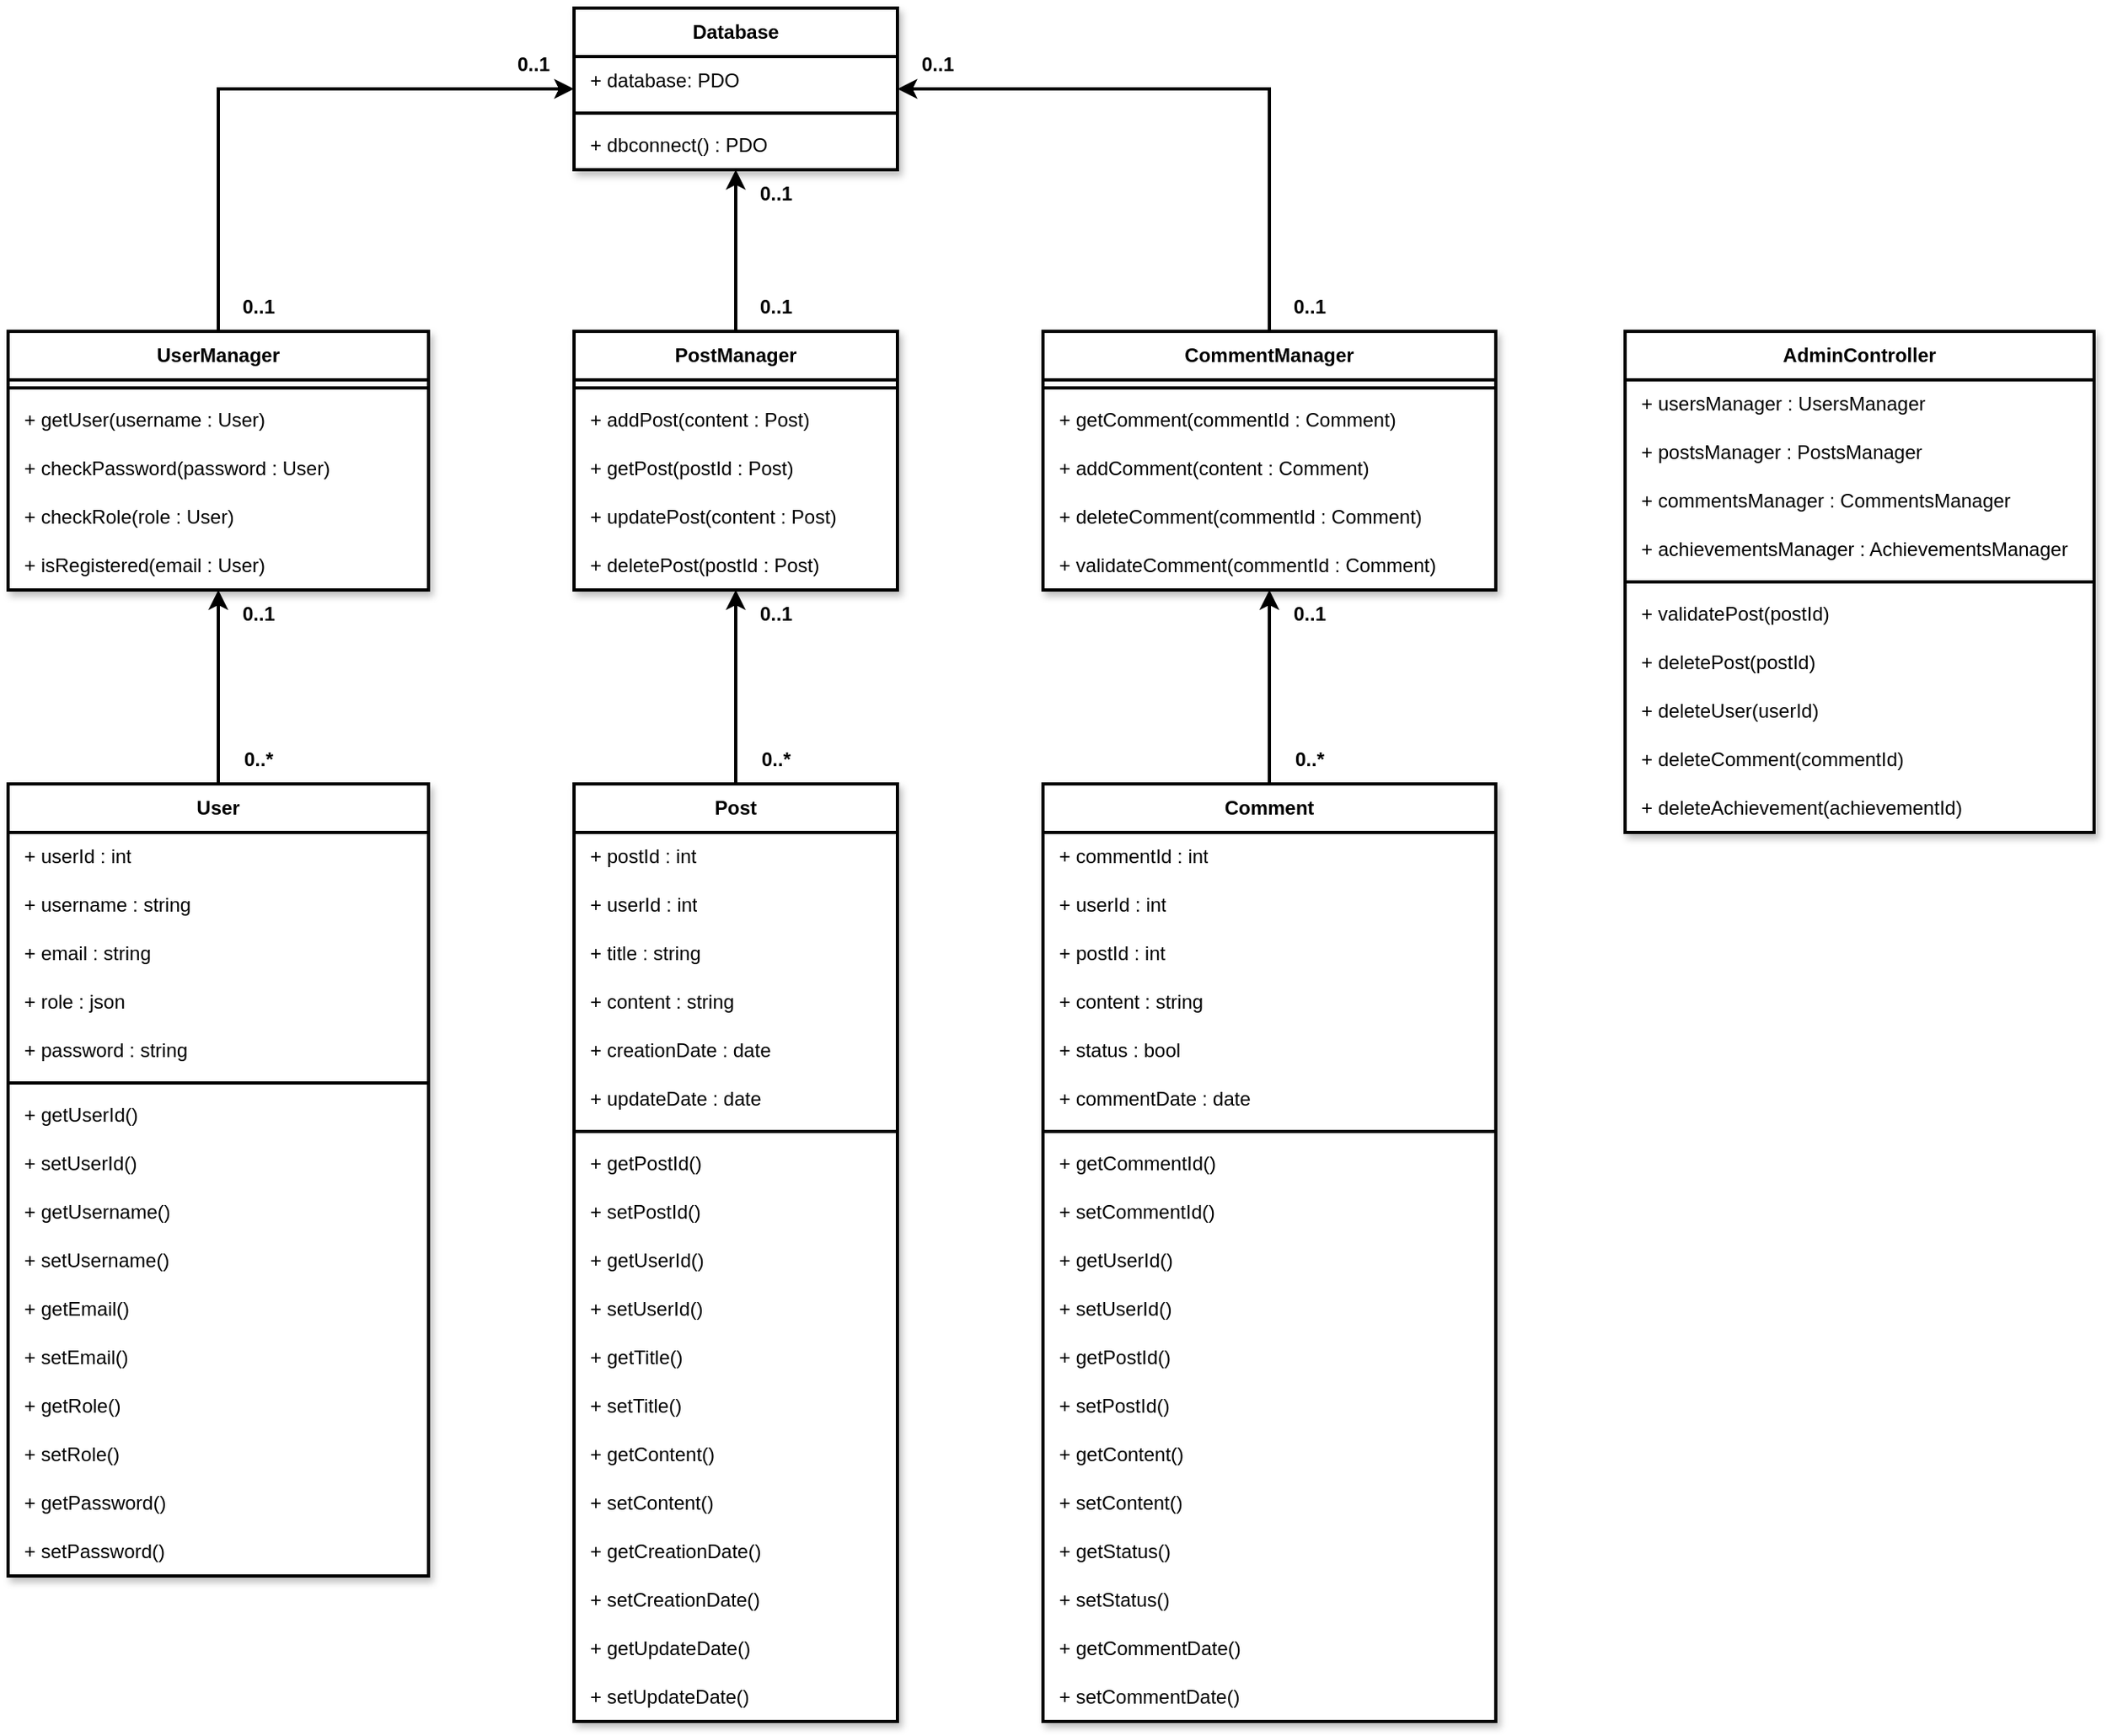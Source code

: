 <mxfile version="20.2.2" type="device" pages="5"><diagram name="Classes Diagram" id="4vw_mU32h2sUxnGd7AzA"><mxGraphModel dx="1938" dy="1034" grid="1" gridSize="10" guides="1" tooltips="1" connect="1" arrows="1" fold="1" page="1" pageScale="1" pageWidth="2500" pageHeight="2000" background="#FFFFFF" math="0" shadow="0"><root><mxCell id="TwHCOUFaK_EFqou5OWN9-0"/><mxCell id="TwHCOUFaK_EFqou5OWN9-1" parent="TwHCOUFaK_EFqou5OWN9-0"/><mxCell id="TwHCOUFaK_EFqou5OWN9-2" value="User" style="swimlane;fontStyle=1;childLayout=stackLayout;horizontal=1;startSize=30;horizontalStack=0;resizeParent=1;resizeParentMax=0;resizeLast=0;collapsible=1;marginBottom=0;rounded=0;shadow=1;glass=0;strokeWidth=2;swimlaneFillColor=default;spacing=0;whiteSpace=wrap;spacingTop=5;spacingLeft=10;spacingRight=10;spacingBottom=5;" parent="TwHCOUFaK_EFqou5OWN9-1" vertex="1"><mxGeometry x="400" y="960" width="260" height="490" as="geometry"/></mxCell><mxCell id="TwHCOUFaK_EFqou5OWN9-3" value="+ userId : int" style="text;align=left;verticalAlign=middle;spacingLeft=10;spacingRight=10;overflow=hidden;points=[[0,0.5],[1,0.5]];portConstraint=eastwest;rotatable=0;rounded=0;shadow=1;glass=0;spacing=0;whiteSpace=wrap;spacingTop=5;spacingBottom=5;" parent="TwHCOUFaK_EFqou5OWN9-2" vertex="1"><mxGeometry y="30" width="260" height="30" as="geometry"/></mxCell><mxCell id="TwHCOUFaK_EFqou5OWN9-4" value="+ username : string" style="text;align=left;verticalAlign=middle;spacingLeft=10;spacingRight=10;overflow=hidden;points=[[0,0.5],[1,0.5]];portConstraint=eastwest;rotatable=0;rounded=0;shadow=1;glass=0;spacing=0;whiteSpace=wrap;spacingTop=5;spacingBottom=5;" parent="TwHCOUFaK_EFqou5OWN9-2" vertex="1"><mxGeometry y="60" width="260" height="30" as="geometry"/></mxCell><mxCell id="jLQ1rLo9S65JuxFLYS0H-0" value="+ email : string" style="text;align=left;verticalAlign=middle;spacingLeft=10;spacingRight=10;overflow=hidden;points=[[0,0.5],[1,0.5]];portConstraint=eastwest;rotatable=0;rounded=0;shadow=1;glass=0;spacing=0;whiteSpace=wrap;spacingTop=5;spacingBottom=5;" parent="TwHCOUFaK_EFqou5OWN9-2" vertex="1"><mxGeometry y="90" width="260" height="30" as="geometry"/></mxCell><mxCell id="Iv89rTyBOhrZeaIACUkb-1" value="+ role : json" style="text;align=left;verticalAlign=middle;spacingLeft=10;spacingRight=10;overflow=hidden;points=[[0,0.5],[1,0.5]];portConstraint=eastwest;rotatable=0;rounded=0;shadow=1;glass=0;spacing=0;whiteSpace=wrap;spacingTop=5;spacingBottom=5;" vertex="1" parent="TwHCOUFaK_EFqou5OWN9-2"><mxGeometry y="120" width="260" height="30" as="geometry"/></mxCell><mxCell id="jLQ1rLo9S65JuxFLYS0H-1" value="+ password : string" style="text;align=left;verticalAlign=middle;spacingLeft=10;spacingRight=10;overflow=hidden;points=[[0,0.5],[1,0.5]];portConstraint=eastwest;rotatable=0;rounded=0;shadow=1;glass=0;spacing=0;whiteSpace=wrap;spacingTop=5;spacingBottom=5;" parent="TwHCOUFaK_EFqou5OWN9-2" vertex="1"><mxGeometry y="150" width="260" height="30" as="geometry"/></mxCell><mxCell id="TwHCOUFaK_EFqou5OWN9-9" value="" style="line;strokeWidth=2;align=left;verticalAlign=middle;spacingTop=-1;spacingLeft=3;spacingRight=3;rotatable=0;labelPosition=right;points=[];portConstraint=eastwest;labelBackgroundColor=#E6E6E6;labelBorderColor=none;" parent="TwHCOUFaK_EFqou5OWN9-2" vertex="1"><mxGeometry y="180" width="260" height="10" as="geometry"/></mxCell><mxCell id="Eqx15asWMXh930x0LXoC-0" value="+ getUserId()" style="text;align=left;verticalAlign=middle;spacingLeft=10;spacingRight=10;overflow=hidden;points=[[0,0.5],[1,0.5]];portConstraint=eastwest;rotatable=0;rounded=0;shadow=1;glass=0;spacing=0;whiteSpace=wrap;spacingTop=5;spacingBottom=5;" parent="TwHCOUFaK_EFqou5OWN9-2" vertex="1"><mxGeometry y="190" width="260" height="30" as="geometry"/></mxCell><mxCell id="Eqx15asWMXh930x0LXoC-1" value="+ setUserId()" style="text;align=left;verticalAlign=middle;spacingLeft=10;spacingRight=10;overflow=hidden;points=[[0,0.5],[1,0.5]];portConstraint=eastwest;rotatable=0;rounded=0;shadow=1;glass=0;spacing=0;whiteSpace=wrap;spacingTop=5;spacingBottom=5;" parent="TwHCOUFaK_EFqou5OWN9-2" vertex="1"><mxGeometry y="220" width="260" height="30" as="geometry"/></mxCell><mxCell id="Eqx15asWMXh930x0LXoC-10" value="+ getUsername()" style="text;align=left;verticalAlign=middle;spacingLeft=10;spacingRight=10;overflow=hidden;points=[[0,0.5],[1,0.5]];portConstraint=eastwest;rotatable=0;rounded=0;shadow=1;glass=0;spacing=0;whiteSpace=wrap;spacingTop=5;spacingBottom=5;" parent="TwHCOUFaK_EFqou5OWN9-2" vertex="1"><mxGeometry y="250" width="260" height="30" as="geometry"/></mxCell><mxCell id="Eqx15asWMXh930x0LXoC-11" value="+ setUsername()" style="text;align=left;verticalAlign=middle;spacingLeft=10;spacingRight=10;overflow=hidden;points=[[0,0.5],[1,0.5]];portConstraint=eastwest;rotatable=0;rounded=0;shadow=1;glass=0;spacing=0;whiteSpace=wrap;spacingTop=5;spacingBottom=5;" parent="TwHCOUFaK_EFqou5OWN9-2" vertex="1"><mxGeometry y="280" width="260" height="30" as="geometry"/></mxCell><mxCell id="Eqx15asWMXh930x0LXoC-12" value="+ getEmail()" style="text;align=left;verticalAlign=middle;spacingLeft=10;spacingRight=10;overflow=hidden;points=[[0,0.5],[1,0.5]];portConstraint=eastwest;rotatable=0;rounded=0;shadow=1;glass=0;spacing=0;whiteSpace=wrap;spacingTop=5;spacingBottom=5;" parent="TwHCOUFaK_EFqou5OWN9-2" vertex="1"><mxGeometry y="310" width="260" height="30" as="geometry"/></mxCell><mxCell id="Eqx15asWMXh930x0LXoC-13" value="+ setEmail()" style="text;align=left;verticalAlign=middle;spacingLeft=10;spacingRight=10;overflow=hidden;points=[[0,0.5],[1,0.5]];portConstraint=eastwest;rotatable=0;rounded=0;shadow=1;glass=0;spacing=0;whiteSpace=wrap;spacingTop=5;spacingBottom=5;" parent="TwHCOUFaK_EFqou5OWN9-2" vertex="1"><mxGeometry y="340" width="260" height="30" as="geometry"/></mxCell><mxCell id="Iv89rTyBOhrZeaIACUkb-3" value="+ getRole()" style="text;align=left;verticalAlign=middle;spacingLeft=10;spacingRight=10;overflow=hidden;points=[[0,0.5],[1,0.5]];portConstraint=eastwest;rotatable=0;rounded=0;shadow=1;glass=0;spacing=0;whiteSpace=wrap;spacingTop=5;spacingBottom=5;" vertex="1" parent="TwHCOUFaK_EFqou5OWN9-2"><mxGeometry y="370" width="260" height="30" as="geometry"/></mxCell><mxCell id="Iv89rTyBOhrZeaIACUkb-4" value="+ setRole()" style="text;align=left;verticalAlign=middle;spacingLeft=10;spacingRight=10;overflow=hidden;points=[[0,0.5],[1,0.5]];portConstraint=eastwest;rotatable=0;rounded=0;shadow=1;glass=0;spacing=0;whiteSpace=wrap;spacingTop=5;spacingBottom=5;" vertex="1" parent="TwHCOUFaK_EFqou5OWN9-2"><mxGeometry y="400" width="260" height="30" as="geometry"/></mxCell><mxCell id="Eqx15asWMXh930x0LXoC-14" value="+ getPassword()" style="text;align=left;verticalAlign=middle;spacingLeft=10;spacingRight=10;overflow=hidden;points=[[0,0.5],[1,0.5]];portConstraint=eastwest;rotatable=0;rounded=0;shadow=1;glass=0;spacing=0;whiteSpace=wrap;spacingTop=5;spacingBottom=5;" parent="TwHCOUFaK_EFqou5OWN9-2" vertex="1"><mxGeometry y="430" width="260" height="30" as="geometry"/></mxCell><mxCell id="Eqx15asWMXh930x0LXoC-15" value="+ setPassword()" style="text;align=left;verticalAlign=middle;spacingLeft=10;spacingRight=10;overflow=hidden;points=[[0,0.5],[1,0.5]];portConstraint=eastwest;rotatable=0;rounded=0;shadow=1;glass=0;spacing=0;whiteSpace=wrap;spacingTop=5;spacingBottom=5;" parent="TwHCOUFaK_EFqou5OWN9-2" vertex="1"><mxGeometry y="460" width="260" height="30" as="geometry"/></mxCell><mxCell id="TwHCOUFaK_EFqou5OWN9-25" value="Post" style="swimlane;fontStyle=1;childLayout=stackLayout;horizontal=1;startSize=30;horizontalStack=0;resizeParent=1;resizeParentMax=0;resizeLast=0;collapsible=1;marginBottom=0;rounded=0;shadow=1;glass=0;strokeWidth=2;swimlaneFillColor=default;spacing=0;whiteSpace=wrap;spacingTop=5;spacingLeft=10;spacingRight=10;spacingBottom=5;" parent="TwHCOUFaK_EFqou5OWN9-1" vertex="1"><mxGeometry x="750" y="960" width="200" height="580" as="geometry"/></mxCell><mxCell id="TwHCOUFaK_EFqou5OWN9-26" value="+ postId : int" style="text;align=left;verticalAlign=middle;spacingLeft=10;spacingRight=10;overflow=hidden;points=[[0,0.5],[1,0.5]];portConstraint=eastwest;rotatable=0;rounded=0;shadow=1;glass=0;spacing=0;whiteSpace=wrap;spacingTop=5;spacingBottom=5;" parent="TwHCOUFaK_EFqou5OWN9-25" vertex="1"><mxGeometry y="30" width="200" height="30" as="geometry"/></mxCell><mxCell id="1hJmY7vfSsVaeB7aY69m-14" value="+ userId : int" style="text;align=left;verticalAlign=middle;spacingLeft=10;spacingRight=10;overflow=hidden;points=[[0,0.5],[1,0.5]];portConstraint=eastwest;rotatable=0;rounded=0;shadow=1;glass=0;spacing=0;whiteSpace=wrap;spacingTop=5;spacingBottom=5;" parent="TwHCOUFaK_EFqou5OWN9-25" vertex="1"><mxGeometry y="60" width="200" height="30" as="geometry"/></mxCell><mxCell id="jLQ1rLo9S65JuxFLYS0H-3" value="+ title : string" style="text;align=left;verticalAlign=middle;spacingLeft=10;spacingRight=10;overflow=hidden;points=[[0,0.5],[1,0.5]];portConstraint=eastwest;rotatable=0;rounded=0;shadow=1;glass=0;spacing=0;whiteSpace=wrap;spacingTop=5;spacingBottom=5;" parent="TwHCOUFaK_EFqou5OWN9-25" vertex="1"><mxGeometry y="90" width="200" height="30" as="geometry"/></mxCell><mxCell id="jLQ1rLo9S65JuxFLYS0H-9" value="+ content : string" style="text;align=left;verticalAlign=middle;spacingLeft=10;spacingRight=10;overflow=hidden;points=[[0,0.5],[1,0.5]];portConstraint=eastwest;rotatable=0;rounded=0;shadow=1;glass=0;spacing=0;whiteSpace=wrap;spacingTop=5;spacingBottom=5;" parent="TwHCOUFaK_EFqou5OWN9-25" vertex="1"><mxGeometry y="120" width="200" height="30" as="geometry"/></mxCell><mxCell id="jLQ1rLo9S65JuxFLYS0H-10" value="+ creationDate : date" style="text;align=left;verticalAlign=middle;spacingLeft=10;spacingRight=10;overflow=hidden;points=[[0,0.5],[1,0.5]];portConstraint=eastwest;rotatable=0;rounded=0;shadow=1;glass=0;spacing=0;whiteSpace=wrap;spacingTop=5;spacingBottom=5;" parent="TwHCOUFaK_EFqou5OWN9-25" vertex="1"><mxGeometry y="150" width="200" height="30" as="geometry"/></mxCell><mxCell id="jLQ1rLo9S65JuxFLYS0H-18" value="+ updateDate : date" style="text;align=left;verticalAlign=middle;spacingLeft=10;spacingRight=10;overflow=hidden;points=[[0,0.5],[1,0.5]];portConstraint=eastwest;rotatable=0;rounded=0;shadow=1;glass=0;spacing=0;whiteSpace=wrap;spacingTop=5;spacingBottom=5;" parent="TwHCOUFaK_EFqou5OWN9-25" vertex="1"><mxGeometry y="180" width="200" height="30" as="geometry"/></mxCell><mxCell id="TwHCOUFaK_EFqou5OWN9-31" value="" style="line;strokeWidth=2;align=left;verticalAlign=middle;spacingTop=-1;spacingLeft=3;spacingRight=3;rotatable=0;labelPosition=right;points=[];portConstraint=eastwest;labelBackgroundColor=#E6E6E6;labelBorderColor=none;" parent="TwHCOUFaK_EFqou5OWN9-25" vertex="1"><mxGeometry y="210" width="200" height="10" as="geometry"/></mxCell><mxCell id="Eqx15asWMXh930x0LXoC-16" value="+ getPostId()" style="text;align=left;verticalAlign=middle;spacingLeft=10;spacingRight=10;overflow=hidden;points=[[0,0.5],[1,0.5]];portConstraint=eastwest;rotatable=0;rounded=0;shadow=1;glass=0;spacing=0;whiteSpace=wrap;spacingTop=5;spacingBottom=5;" parent="TwHCOUFaK_EFqou5OWN9-25" vertex="1"><mxGeometry y="220" width="200" height="30" as="geometry"/></mxCell><mxCell id="Eqx15asWMXh930x0LXoC-17" value="+ setPostId()" style="text;align=left;verticalAlign=middle;spacingLeft=10;spacingRight=10;overflow=hidden;points=[[0,0.5],[1,0.5]];portConstraint=eastwest;rotatable=0;rounded=0;shadow=1;glass=0;spacing=0;whiteSpace=wrap;spacingTop=5;spacingBottom=5;" parent="TwHCOUFaK_EFqou5OWN9-25" vertex="1"><mxGeometry y="250" width="200" height="30" as="geometry"/></mxCell><mxCell id="Eqx15asWMXh930x0LXoC-18" value="+ getUserId()" style="text;align=left;verticalAlign=middle;spacingLeft=10;spacingRight=10;overflow=hidden;points=[[0,0.5],[1,0.5]];portConstraint=eastwest;rotatable=0;rounded=0;shadow=1;glass=0;spacing=0;whiteSpace=wrap;spacingTop=5;spacingBottom=5;" parent="TwHCOUFaK_EFqou5OWN9-25" vertex="1"><mxGeometry y="280" width="200" height="30" as="geometry"/></mxCell><mxCell id="Eqx15asWMXh930x0LXoC-19" value="+ setUserId()" style="text;align=left;verticalAlign=middle;spacingLeft=10;spacingRight=10;overflow=hidden;points=[[0,0.5],[1,0.5]];portConstraint=eastwest;rotatable=0;rounded=0;shadow=1;glass=0;spacing=0;whiteSpace=wrap;spacingTop=5;spacingBottom=5;" parent="TwHCOUFaK_EFqou5OWN9-25" vertex="1"><mxGeometry y="310" width="200" height="30" as="geometry"/></mxCell><mxCell id="Eqx15asWMXh930x0LXoC-20" value="+ getTitle()" style="text;align=left;verticalAlign=middle;spacingLeft=10;spacingRight=10;overflow=hidden;points=[[0,0.5],[1,0.5]];portConstraint=eastwest;rotatable=0;rounded=0;shadow=1;glass=0;spacing=0;whiteSpace=wrap;spacingTop=5;spacingBottom=5;" parent="TwHCOUFaK_EFqou5OWN9-25" vertex="1"><mxGeometry y="340" width="200" height="30" as="geometry"/></mxCell><mxCell id="Eqx15asWMXh930x0LXoC-21" value="+ setTitle()" style="text;align=left;verticalAlign=middle;spacingLeft=10;spacingRight=10;overflow=hidden;points=[[0,0.5],[1,0.5]];portConstraint=eastwest;rotatable=0;rounded=0;shadow=1;glass=0;spacing=0;whiteSpace=wrap;spacingTop=5;spacingBottom=5;" parent="TwHCOUFaK_EFqou5OWN9-25" vertex="1"><mxGeometry y="370" width="200" height="30" as="geometry"/></mxCell><mxCell id="Eqx15asWMXh930x0LXoC-22" value="+ getContent()" style="text;align=left;verticalAlign=middle;spacingLeft=10;spacingRight=10;overflow=hidden;points=[[0,0.5],[1,0.5]];portConstraint=eastwest;rotatable=0;rounded=0;shadow=1;glass=0;spacing=0;whiteSpace=wrap;spacingTop=5;spacingBottom=5;" parent="TwHCOUFaK_EFqou5OWN9-25" vertex="1"><mxGeometry y="400" width="200" height="30" as="geometry"/></mxCell><mxCell id="Eqx15asWMXh930x0LXoC-23" value="+ setContent()" style="text;align=left;verticalAlign=middle;spacingLeft=10;spacingRight=10;overflow=hidden;points=[[0,0.5],[1,0.5]];portConstraint=eastwest;rotatable=0;rounded=0;shadow=1;glass=0;spacing=0;whiteSpace=wrap;spacingTop=5;spacingBottom=5;" parent="TwHCOUFaK_EFqou5OWN9-25" vertex="1"><mxGeometry y="430" width="200" height="30" as="geometry"/></mxCell><mxCell id="Eqx15asWMXh930x0LXoC-24" value="+ getCreationDate()" style="text;align=left;verticalAlign=middle;spacingLeft=10;spacingRight=10;overflow=hidden;points=[[0,0.5],[1,0.5]];portConstraint=eastwest;rotatable=0;rounded=0;shadow=1;glass=0;spacing=0;whiteSpace=wrap;spacingTop=5;spacingBottom=5;" parent="TwHCOUFaK_EFqou5OWN9-25" vertex="1"><mxGeometry y="460" width="200" height="30" as="geometry"/></mxCell><mxCell id="Eqx15asWMXh930x0LXoC-25" value="+ setCreationDate()" style="text;align=left;verticalAlign=middle;spacingLeft=10;spacingRight=10;overflow=hidden;points=[[0,0.5],[1,0.5]];portConstraint=eastwest;rotatable=0;rounded=0;shadow=1;glass=0;spacing=0;whiteSpace=wrap;spacingTop=5;spacingBottom=5;" parent="TwHCOUFaK_EFqou5OWN9-25" vertex="1"><mxGeometry y="490" width="200" height="30" as="geometry"/></mxCell><mxCell id="Eqx15asWMXh930x0LXoC-26" value="+ getUpdateDate()" style="text;align=left;verticalAlign=middle;spacingLeft=10;spacingRight=10;overflow=hidden;points=[[0,0.5],[1,0.5]];portConstraint=eastwest;rotatable=0;rounded=0;shadow=1;glass=0;spacing=0;whiteSpace=wrap;spacingTop=5;spacingBottom=5;" parent="TwHCOUFaK_EFqou5OWN9-25" vertex="1"><mxGeometry y="520" width="200" height="30" as="geometry"/></mxCell><mxCell id="Eqx15asWMXh930x0LXoC-27" value="+ setUpdateDate()" style="text;align=left;verticalAlign=middle;spacingLeft=10;spacingRight=10;overflow=hidden;points=[[0,0.5],[1,0.5]];portConstraint=eastwest;rotatable=0;rounded=0;shadow=1;glass=0;spacing=0;whiteSpace=wrap;spacingTop=5;spacingBottom=5;" parent="TwHCOUFaK_EFqou5OWN9-25" vertex="1"><mxGeometry y="550" width="200" height="30" as="geometry"/></mxCell><mxCell id="TwHCOUFaK_EFqou5OWN9-32" value="Comment" style="swimlane;fontStyle=1;childLayout=stackLayout;horizontal=1;startSize=30;horizontalStack=0;resizeParent=1;resizeParentMax=0;resizeLast=0;collapsible=1;marginBottom=0;rounded=0;shadow=1;glass=0;strokeWidth=2;swimlaneFillColor=default;spacing=0;whiteSpace=wrap;spacingTop=5;spacingLeft=10;spacingRight=10;spacingBottom=5;" parent="TwHCOUFaK_EFqou5OWN9-1" vertex="1"><mxGeometry x="1040" y="960" width="280" height="580" as="geometry"/></mxCell><mxCell id="TwHCOUFaK_EFqou5OWN9-33" value="+ commentId : int" style="text;align=left;verticalAlign=middle;spacingLeft=10;spacingRight=10;overflow=hidden;points=[[0,0.5],[1,0.5]];portConstraint=eastwest;rotatable=0;rounded=0;shadow=1;glass=0;spacing=0;whiteSpace=wrap;spacingTop=5;spacingBottom=5;" parent="TwHCOUFaK_EFqou5OWN9-32" vertex="1"><mxGeometry y="30" width="280" height="30" as="geometry"/></mxCell><mxCell id="1hJmY7vfSsVaeB7aY69m-5" value="+ userId : int" style="text;align=left;verticalAlign=middle;spacingLeft=10;spacingRight=10;overflow=hidden;points=[[0,0.5],[1,0.5]];portConstraint=eastwest;rotatable=0;rounded=0;shadow=1;glass=0;spacing=0;whiteSpace=wrap;spacingTop=5;spacingBottom=5;" parent="TwHCOUFaK_EFqou5OWN9-32" vertex="1"><mxGeometry y="60" width="280" height="30" as="geometry"/></mxCell><mxCell id="1hJmY7vfSsVaeB7aY69m-12" value="+ postId : int" style="text;align=left;verticalAlign=middle;spacingLeft=10;spacingRight=10;overflow=hidden;points=[[0,0.5],[1,0.5]];portConstraint=eastwest;rotatable=0;rounded=0;shadow=1;glass=0;spacing=0;whiteSpace=wrap;spacingTop=5;spacingBottom=5;" parent="TwHCOUFaK_EFqou5OWN9-32" vertex="1"><mxGeometry y="90" width="280" height="30" as="geometry"/></mxCell><mxCell id="1hJmY7vfSsVaeB7aY69m-10" value="+ content : string" style="text;align=left;verticalAlign=middle;spacingLeft=10;spacingRight=10;overflow=hidden;points=[[0,0.5],[1,0.5]];portConstraint=eastwest;rotatable=0;rounded=0;shadow=1;glass=0;spacing=0;whiteSpace=wrap;spacingTop=5;spacingBottom=5;" parent="TwHCOUFaK_EFqou5OWN9-32" vertex="1"><mxGeometry y="120" width="280" height="30" as="geometry"/></mxCell><mxCell id="Iv89rTyBOhrZeaIACUkb-6" value="+ status : bool" style="text;align=left;verticalAlign=middle;spacingLeft=10;spacingRight=10;overflow=hidden;points=[[0,0.5],[1,0.5]];portConstraint=eastwest;rotatable=0;rounded=0;shadow=1;glass=0;spacing=0;whiteSpace=wrap;spacingTop=5;spacingBottom=5;" vertex="1" parent="TwHCOUFaK_EFqou5OWN9-32"><mxGeometry y="150" width="280" height="30" as="geometry"/></mxCell><mxCell id="1hJmY7vfSsVaeB7aY69m-13" value="+ commentDate : date" style="text;align=left;verticalAlign=middle;spacingLeft=10;spacingRight=10;overflow=hidden;points=[[0,0.5],[1,0.5]];portConstraint=eastwest;rotatable=0;rounded=0;shadow=1;glass=0;spacing=0;whiteSpace=wrap;spacingTop=5;spacingBottom=5;" parent="TwHCOUFaK_EFqou5OWN9-32" vertex="1"><mxGeometry y="180" width="280" height="30" as="geometry"/></mxCell><mxCell id="TwHCOUFaK_EFqou5OWN9-35" value="" style="line;strokeWidth=2;align=left;verticalAlign=middle;spacingTop=-1;spacingLeft=3;spacingRight=3;rotatable=0;labelPosition=right;points=[];portConstraint=eastwest;labelBackgroundColor=#E6E6E6;labelBorderColor=none;" parent="TwHCOUFaK_EFqou5OWN9-32" vertex="1"><mxGeometry y="210" width="280" height="10" as="geometry"/></mxCell><mxCell id="jLQ1rLo9S65JuxFLYS0H-34" value="+ getCommentId()" style="text;align=left;verticalAlign=middle;spacingLeft=10;spacingRight=10;overflow=hidden;points=[[0,0.5],[1,0.5]];portConstraint=eastwest;rotatable=0;rounded=0;shadow=1;glass=0;spacing=0;whiteSpace=wrap;spacingTop=5;spacingBottom=5;" parent="TwHCOUFaK_EFqou5OWN9-32" vertex="1"><mxGeometry y="220" width="280" height="30" as="geometry"/></mxCell><mxCell id="jLQ1rLo9S65JuxFLYS0H-35" value="+ setCommentId()" style="text;align=left;verticalAlign=middle;spacingLeft=10;spacingRight=10;overflow=hidden;points=[[0,0.5],[1,0.5]];portConstraint=eastwest;rotatable=0;rounded=0;shadow=1;glass=0;spacing=0;whiteSpace=wrap;spacingTop=5;spacingBottom=5;" parent="TwHCOUFaK_EFqou5OWN9-32" vertex="1"><mxGeometry y="250" width="280" height="30" as="geometry"/></mxCell><mxCell id="jLQ1rLo9S65JuxFLYS0H-36" value="+ getUserId()" style="text;align=left;verticalAlign=middle;spacingLeft=10;spacingRight=10;overflow=hidden;points=[[0,0.5],[1,0.5]];portConstraint=eastwest;rotatable=0;rounded=0;shadow=1;glass=0;spacing=0;whiteSpace=wrap;spacingTop=5;spacingBottom=5;" parent="TwHCOUFaK_EFqou5OWN9-32" vertex="1"><mxGeometry y="280" width="280" height="30" as="geometry"/></mxCell><mxCell id="jLQ1rLo9S65JuxFLYS0H-37" value="+ setUserId()" style="text;align=left;verticalAlign=middle;spacingLeft=10;spacingRight=10;overflow=hidden;points=[[0,0.5],[1,0.5]];portConstraint=eastwest;rotatable=0;rounded=0;shadow=1;glass=0;spacing=0;whiteSpace=wrap;spacingTop=5;spacingBottom=5;" parent="TwHCOUFaK_EFqou5OWN9-32" vertex="1"><mxGeometry y="310" width="280" height="30" as="geometry"/></mxCell><mxCell id="jLQ1rLo9S65JuxFLYS0H-49" value="+ getPostId()" style="text;align=left;verticalAlign=middle;spacingLeft=10;spacingRight=10;overflow=hidden;points=[[0,0.5],[1,0.5]];portConstraint=eastwest;rotatable=0;rounded=0;shadow=1;glass=0;spacing=0;whiteSpace=wrap;spacingTop=5;spacingBottom=5;" parent="TwHCOUFaK_EFqou5OWN9-32" vertex="1"><mxGeometry y="340" width="280" height="30" as="geometry"/></mxCell><mxCell id="jLQ1rLo9S65JuxFLYS0H-62" value="+ setPostId()" style="text;align=left;verticalAlign=middle;spacingLeft=10;spacingRight=10;overflow=hidden;points=[[0,0.5],[1,0.5]];portConstraint=eastwest;rotatable=0;rounded=0;shadow=1;glass=0;spacing=0;whiteSpace=wrap;spacingTop=5;spacingBottom=5;" parent="TwHCOUFaK_EFqou5OWN9-32" vertex="1"><mxGeometry y="370" width="280" height="30" as="geometry"/></mxCell><mxCell id="jLQ1rLo9S65JuxFLYS0H-63" value="+ getContent()" style="text;align=left;verticalAlign=middle;spacingLeft=10;spacingRight=10;overflow=hidden;points=[[0,0.5],[1,0.5]];portConstraint=eastwest;rotatable=0;rounded=0;shadow=1;glass=0;spacing=0;whiteSpace=wrap;spacingTop=5;spacingBottom=5;" parent="TwHCOUFaK_EFqou5OWN9-32" vertex="1"><mxGeometry y="400" width="280" height="30" as="geometry"/></mxCell><mxCell id="jLQ1rLo9S65JuxFLYS0H-78" value="+ setContent()" style="text;align=left;verticalAlign=middle;spacingLeft=10;spacingRight=10;overflow=hidden;points=[[0,0.5],[1,0.5]];portConstraint=eastwest;rotatable=0;rounded=0;shadow=1;glass=0;spacing=0;whiteSpace=wrap;spacingTop=5;spacingBottom=5;" parent="TwHCOUFaK_EFqou5OWN9-32" vertex="1"><mxGeometry y="430" width="280" height="30" as="geometry"/></mxCell><mxCell id="Iv89rTyBOhrZeaIACUkb-7" value="+ getStatus()" style="text;align=left;verticalAlign=middle;spacingLeft=10;spacingRight=10;overflow=hidden;points=[[0,0.5],[1,0.5]];portConstraint=eastwest;rotatable=0;rounded=0;shadow=1;glass=0;spacing=0;whiteSpace=wrap;spacingTop=5;spacingBottom=5;" vertex="1" parent="TwHCOUFaK_EFqou5OWN9-32"><mxGeometry y="460" width="280" height="30" as="geometry"/></mxCell><mxCell id="Iv89rTyBOhrZeaIACUkb-8" value="+ setStatus()" style="text;align=left;verticalAlign=middle;spacingLeft=10;spacingRight=10;overflow=hidden;points=[[0,0.5],[1,0.5]];portConstraint=eastwest;rotatable=0;rounded=0;shadow=1;glass=0;spacing=0;whiteSpace=wrap;spacingTop=5;spacingBottom=5;" vertex="1" parent="TwHCOUFaK_EFqou5OWN9-32"><mxGeometry y="490" width="280" height="30" as="geometry"/></mxCell><mxCell id="jLQ1rLo9S65JuxFLYS0H-79" value="+ getCommentDate()" style="text;align=left;verticalAlign=middle;spacingLeft=10;spacingRight=10;overflow=hidden;points=[[0,0.5],[1,0.5]];portConstraint=eastwest;rotatable=0;rounded=0;shadow=1;glass=0;spacing=0;whiteSpace=wrap;spacingTop=5;spacingBottom=5;" parent="TwHCOUFaK_EFqou5OWN9-32" vertex="1"><mxGeometry y="520" width="280" height="30" as="geometry"/></mxCell><mxCell id="jLQ1rLo9S65JuxFLYS0H-80" value="+ setCommentDate()" style="text;align=left;verticalAlign=middle;spacingLeft=10;spacingRight=10;overflow=hidden;points=[[0,0.5],[1,0.5]];portConstraint=eastwest;rotatable=0;rounded=0;shadow=1;glass=0;spacing=0;whiteSpace=wrap;spacingTop=5;spacingBottom=5;" parent="TwHCOUFaK_EFqou5OWN9-32" vertex="1"><mxGeometry y="550" width="280" height="30" as="geometry"/></mxCell><mxCell id="jLQ1rLo9S65JuxFLYS0H-27" value="Database" style="swimlane;fontStyle=1;childLayout=stackLayout;horizontal=1;startSize=30;horizontalStack=0;resizeParent=1;resizeParentMax=0;resizeLast=0;collapsible=1;marginBottom=0;rounded=0;shadow=1;glass=0;strokeWidth=2;swimlaneFillColor=default;spacing=0;whiteSpace=wrap;spacingTop=5;spacingLeft=10;spacingRight=10;spacingBottom=5;" parent="TwHCOUFaK_EFqou5OWN9-1" vertex="1"><mxGeometry x="750" y="480" width="200" height="100" as="geometry"/></mxCell><mxCell id="jLQ1rLo9S65JuxFLYS0H-28" value="+ database: PDO" style="text;align=left;verticalAlign=middle;spacingLeft=10;spacingRight=10;overflow=hidden;points=[[0,0.5],[1,0.5]];portConstraint=eastwest;rotatable=0;rounded=0;shadow=1;glass=0;spacing=0;whiteSpace=wrap;spacingTop=5;spacingBottom=5;" parent="jLQ1rLo9S65JuxFLYS0H-27" vertex="1"><mxGeometry y="30" width="200" height="30" as="geometry"/></mxCell><mxCell id="jLQ1rLo9S65JuxFLYS0H-30" value="" style="line;strokeWidth=2;align=left;verticalAlign=middle;spacingTop=-1;spacingLeft=3;spacingRight=3;rotatable=0;labelPosition=right;points=[];portConstraint=eastwest;labelBackgroundColor=#E6E6E6;labelBorderColor=none;" parent="jLQ1rLo9S65JuxFLYS0H-27" vertex="1"><mxGeometry y="60" width="200" height="10" as="geometry"/></mxCell><mxCell id="jLQ1rLo9S65JuxFLYS0H-31" value="+ dbconnect() : PDO" style="text;align=left;verticalAlign=middle;spacingLeft=10;spacingRight=10;overflow=hidden;points=[[0,0.5],[1,0.5]];portConstraint=eastwest;rotatable=0;rounded=0;shadow=1;glass=0;spacing=0;whiteSpace=wrap;spacingTop=5;spacingBottom=5;" parent="jLQ1rLo9S65JuxFLYS0H-27" vertex="1"><mxGeometry y="70" width="200" height="30" as="geometry"/></mxCell><mxCell id="jLQ1rLo9S65JuxFLYS0H-32" value="" style="endArrow=none;html=1;rounded=0;strokeWidth=2;startArrow=classic;startFill=1;" parent="TwHCOUFaK_EFqou5OWN9-1" source="jLQ1rLo9S65JuxFLYS0H-99" target="TwHCOUFaK_EFqou5OWN9-25" edge="1"><mxGeometry width="50" height="50" relative="1" as="geometry"><mxPoint x="760" y="1011" as="sourcePoint"/><mxPoint x="817.38" y="1011" as="targetPoint"/></mxGeometry></mxCell><mxCell id="jLQ1rLo9S65JuxFLYS0H-99" value="PostManager" style="swimlane;fontStyle=1;childLayout=stackLayout;horizontal=1;startSize=30;horizontalStack=0;resizeParent=1;resizeParentMax=0;resizeLast=0;collapsible=1;marginBottom=0;rounded=0;shadow=1;glass=0;strokeWidth=2;swimlaneFillColor=default;spacing=0;whiteSpace=wrap;spacingTop=5;spacingLeft=10;spacingRight=10;spacingBottom=5;" parent="TwHCOUFaK_EFqou5OWN9-1" vertex="1"><mxGeometry x="750" y="680" width="200" height="160" as="geometry"/></mxCell><mxCell id="jLQ1rLo9S65JuxFLYS0H-106" value="" style="line;strokeWidth=2;align=left;verticalAlign=middle;spacingTop=-1;spacingLeft=3;spacingRight=3;rotatable=0;labelPosition=right;points=[];portConstraint=eastwest;labelBackgroundColor=#E6E6E6;labelBorderColor=none;" parent="jLQ1rLo9S65JuxFLYS0H-99" vertex="1"><mxGeometry y="30" width="200" height="10" as="geometry"/></mxCell><mxCell id="Eqx15asWMXh930x0LXoC-77" value="+ addPost(content : Post)" style="text;align=left;verticalAlign=middle;spacingLeft=10;spacingRight=10;overflow=hidden;points=[[0,0.5],[1,0.5]];portConstraint=eastwest;rotatable=0;rounded=0;shadow=1;glass=0;spacing=0;whiteSpace=wrap;spacingTop=5;spacingBottom=5;" parent="jLQ1rLo9S65JuxFLYS0H-99" vertex="1"><mxGeometry y="40" width="200" height="30" as="geometry"/></mxCell><mxCell id="Eqx15asWMXh930x0LXoC-76" value="+ getPost(postId : Post)" style="text;align=left;verticalAlign=middle;spacingLeft=10;spacingRight=10;overflow=hidden;points=[[0,0.5],[1,0.5]];portConstraint=eastwest;rotatable=0;rounded=0;shadow=1;glass=0;spacing=0;whiteSpace=wrap;spacingTop=5;spacingBottom=5;" parent="jLQ1rLo9S65JuxFLYS0H-99" vertex="1"><mxGeometry y="70" width="200" height="30" as="geometry"/></mxCell><mxCell id="Iv89rTyBOhrZeaIACUkb-5" value="+ updatePost(content : Post)" style="text;align=left;verticalAlign=middle;spacingLeft=10;spacingRight=10;overflow=hidden;points=[[0,0.5],[1,0.5]];portConstraint=eastwest;rotatable=0;rounded=0;shadow=1;glass=0;spacing=0;whiteSpace=wrap;spacingTop=5;spacingBottom=5;" vertex="1" parent="jLQ1rLo9S65JuxFLYS0H-99"><mxGeometry y="100" width="200" height="30" as="geometry"/></mxCell><mxCell id="Eqx15asWMXh930x0LXoC-78" value="+ deletePost(postId : Post)" style="text;align=left;verticalAlign=middle;spacingLeft=10;spacingRight=10;overflow=hidden;points=[[0,0.5],[1,0.5]];portConstraint=eastwest;rotatable=0;rounded=0;shadow=1;glass=0;spacing=0;whiteSpace=wrap;spacingTop=5;spacingBottom=5;" parent="jLQ1rLo9S65JuxFLYS0H-99" vertex="1"><mxGeometry y="130" width="200" height="30" as="geometry"/></mxCell><mxCell id="jLQ1rLo9S65JuxFLYS0H-108" value="CommentManager" style="swimlane;fontStyle=1;childLayout=stackLayout;horizontal=1;startSize=30;horizontalStack=0;resizeParent=1;resizeParentMax=0;resizeLast=0;collapsible=1;marginBottom=0;rounded=0;shadow=1;glass=0;strokeWidth=2;swimlaneFillColor=default;spacing=0;whiteSpace=wrap;spacingTop=5;spacingLeft=10;spacingRight=10;spacingBottom=5;" parent="TwHCOUFaK_EFqou5OWN9-1" vertex="1"><mxGeometry x="1040" y="680" width="280" height="160" as="geometry"/></mxCell><mxCell id="jLQ1rLo9S65JuxFLYS0H-110" value="" style="line;strokeWidth=2;align=left;verticalAlign=middle;spacingTop=-1;spacingLeft=3;spacingRight=3;rotatable=0;labelPosition=right;points=[];portConstraint=eastwest;labelBackgroundColor=#E6E6E6;labelBorderColor=none;" parent="jLQ1rLo9S65JuxFLYS0H-108" vertex="1"><mxGeometry y="30" width="280" height="10" as="geometry"/></mxCell><mxCell id="jLQ1rLo9S65JuxFLYS0H-109" value="+ getComment(commentId : Comment)" style="text;align=left;verticalAlign=middle;spacingLeft=10;spacingRight=10;overflow=hidden;points=[[0,0.5],[1,0.5]];portConstraint=eastwest;rotatable=0;rounded=0;shadow=1;glass=0;spacing=0;whiteSpace=wrap;spacingTop=5;spacingBottom=5;" parent="jLQ1rLo9S65JuxFLYS0H-108" vertex="1"><mxGeometry y="40" width="280" height="30" as="geometry"/></mxCell><mxCell id="Eqx15asWMXh930x0LXoC-67" value="+ addComment(content : Comment)" style="text;align=left;verticalAlign=middle;spacingLeft=10;spacingRight=10;overflow=hidden;points=[[0,0.5],[1,0.5]];portConstraint=eastwest;rotatable=0;rounded=0;shadow=1;glass=0;spacing=0;whiteSpace=wrap;spacingTop=5;spacingBottom=5;" parent="jLQ1rLo9S65JuxFLYS0H-108" vertex="1"><mxGeometry y="70" width="280" height="30" as="geometry"/></mxCell><mxCell id="Eqx15asWMXh930x0LXoC-68" value="+ deleteComment(commentId : Comment)" style="text;align=left;verticalAlign=middle;spacingLeft=10;spacingRight=10;overflow=hidden;points=[[0,0.5],[1,0.5]];portConstraint=eastwest;rotatable=0;rounded=0;shadow=1;glass=0;spacing=0;whiteSpace=wrap;spacingTop=5;spacingBottom=5;" parent="jLQ1rLo9S65JuxFLYS0H-108" vertex="1"><mxGeometry y="100" width="280" height="30" as="geometry"/></mxCell><mxCell id="Eqx15asWMXh930x0LXoC-69" value="+ validateComment(commentId : Comment)" style="text;align=left;verticalAlign=middle;spacingLeft=10;spacingRight=10;overflow=hidden;points=[[0,0.5],[1,0.5]];portConstraint=eastwest;rotatable=0;rounded=0;shadow=1;glass=0;spacing=0;whiteSpace=wrap;spacingTop=5;spacingBottom=5;" parent="jLQ1rLo9S65JuxFLYS0H-108" vertex="1"><mxGeometry y="130" width="280" height="30" as="geometry"/></mxCell><mxCell id="jLQ1rLo9S65JuxFLYS0H-112" value="UserManager" style="swimlane;fontStyle=1;childLayout=stackLayout;horizontal=1;startSize=30;horizontalStack=0;resizeParent=1;resizeParentMax=0;resizeLast=0;collapsible=1;marginBottom=0;rounded=0;shadow=1;glass=0;strokeWidth=2;swimlaneFillColor=default;spacing=0;whiteSpace=wrap;spacingTop=5;spacingLeft=10;spacingRight=10;spacingBottom=5;" parent="TwHCOUFaK_EFqou5OWN9-1" vertex="1"><mxGeometry x="400" y="680" width="260" height="160" as="geometry"/></mxCell><mxCell id="jLQ1rLo9S65JuxFLYS0H-114" value="" style="line;strokeWidth=2;align=left;verticalAlign=middle;spacingTop=-1;spacingLeft=3;spacingRight=3;rotatable=0;labelPosition=right;points=[];portConstraint=eastwest;labelBackgroundColor=#E6E6E6;labelBorderColor=none;" parent="jLQ1rLo9S65JuxFLYS0H-112" vertex="1"><mxGeometry y="30" width="260" height="10" as="geometry"/></mxCell><mxCell id="Eqx15asWMXh930x0LXoC-85" value="+ getUser(username : User)" style="text;align=left;verticalAlign=middle;spacingLeft=10;spacingRight=10;overflow=hidden;points=[[0,0.5],[1,0.5]];portConstraint=eastwest;rotatable=0;rounded=0;shadow=1;glass=0;spacing=0;whiteSpace=wrap;spacingTop=5;spacingBottom=5;" parent="jLQ1rLo9S65JuxFLYS0H-112" vertex="1"><mxGeometry y="40" width="260" height="30" as="geometry"/></mxCell><mxCell id="Eqx15asWMXh930x0LXoC-87" value="+ checkPassword(password : User)" style="text;align=left;verticalAlign=middle;spacingLeft=10;spacingRight=10;overflow=hidden;points=[[0,0.5],[1,0.5]];portConstraint=eastwest;rotatable=0;rounded=0;shadow=1;glass=0;spacing=0;whiteSpace=wrap;spacingTop=5;spacingBottom=5;" parent="jLQ1rLo9S65JuxFLYS0H-112" vertex="1"><mxGeometry y="70" width="260" height="30" as="geometry"/></mxCell><mxCell id="Iv89rTyBOhrZeaIACUkb-0" value="+ checkRole(role : User)" style="text;align=left;verticalAlign=middle;spacingLeft=10;spacingRight=10;overflow=hidden;points=[[0,0.5],[1,0.5]];portConstraint=eastwest;rotatable=0;rounded=0;shadow=1;glass=0;spacing=0;whiteSpace=wrap;spacingTop=5;spacingBottom=5;" vertex="1" parent="jLQ1rLo9S65JuxFLYS0H-112"><mxGeometry y="100" width="260" height="30" as="geometry"/></mxCell><mxCell id="Eqx15asWMXh930x0LXoC-86" value="+ isRegistered(email : User)" style="text;align=left;verticalAlign=middle;spacingLeft=10;spacingRight=10;overflow=hidden;points=[[0,0.5],[1,0.5]];portConstraint=eastwest;rotatable=0;rounded=0;shadow=1;glass=0;spacing=0;whiteSpace=wrap;spacingTop=5;spacingBottom=5;" parent="jLQ1rLo9S65JuxFLYS0H-112" vertex="1"><mxGeometry y="130" width="260" height="30" as="geometry"/></mxCell><mxCell id="jLQ1rLo9S65JuxFLYS0H-116" value="" style="endArrow=none;html=1;rounded=0;strokeWidth=2;startArrow=classic;startFill=1;" parent="TwHCOUFaK_EFqou5OWN9-1" source="jLQ1rLo9S65JuxFLYS0H-27" target="jLQ1rLo9S65JuxFLYS0H-112" edge="1"><mxGeometry width="50" height="50" relative="1" as="geometry"><mxPoint x="922.38" y="729" as="sourcePoint"/><mxPoint x="830" y="729" as="targetPoint"/><Array as="points"><mxPoint x="530" y="530"/></Array></mxGeometry></mxCell><mxCell id="jLQ1rLo9S65JuxFLYS0H-118" value="" style="endArrow=none;html=1;rounded=0;strokeWidth=2;startArrow=classic;startFill=1;" parent="TwHCOUFaK_EFqou5OWN9-1" source="jLQ1rLo9S65JuxFLYS0H-108" target="TwHCOUFaK_EFqou5OWN9-32" edge="1"><mxGeometry width="50" height="50" relative="1" as="geometry"><mxPoint x="942.38" y="783" as="sourcePoint"/><mxPoint x="942.38" y="1072" as="targetPoint"/></mxGeometry></mxCell><mxCell id="jLQ1rLo9S65JuxFLYS0H-119" value="" style="endArrow=none;html=1;rounded=0;strokeWidth=2;startArrow=classic;startFill=1;" parent="TwHCOUFaK_EFqou5OWN9-1" source="jLQ1rLo9S65JuxFLYS0H-112" target="TwHCOUFaK_EFqou5OWN9-2" edge="1"><mxGeometry width="50" height="50" relative="1" as="geometry"><mxPoint x="959.606" y="763" as="sourcePoint"/><mxPoint x="957.824" y="917" as="targetPoint"/></mxGeometry></mxCell><mxCell id="jLQ1rLo9S65JuxFLYS0H-125" value="" style="endArrow=none;html=1;rounded=0;strokeWidth=2;startArrow=classic;startFill=1;" parent="TwHCOUFaK_EFqou5OWN9-1" source="jLQ1rLo9S65JuxFLYS0H-27" target="jLQ1rLo9S65JuxFLYS0H-108" edge="1"><mxGeometry width="50" height="50" relative="1" as="geometry"><mxPoint x="1060.322" y="633" as="sourcePoint"/><mxPoint x="1016.443" y="695" as="targetPoint"/><Array as="points"><mxPoint x="1180" y="530"/></Array></mxGeometry></mxCell><mxCell id="Eqx15asWMXh930x0LXoC-34" value="AdminController" style="swimlane;fontStyle=1;childLayout=stackLayout;horizontal=1;startSize=30;horizontalStack=0;resizeParent=1;resizeParentMax=0;resizeLast=0;collapsible=1;marginBottom=0;rounded=0;shadow=1;glass=0;strokeWidth=2;swimlaneFillColor=default;spacing=0;whiteSpace=wrap;spacingTop=5;spacingLeft=10;spacingRight=10;spacingBottom=5;" parent="TwHCOUFaK_EFqou5OWN9-1" vertex="1"><mxGeometry x="1400" y="680" width="290" height="310" as="geometry"/></mxCell><mxCell id="Eqx15asWMXh930x0LXoC-52" value="+ usersManager : UsersManager " style="text;align=left;verticalAlign=middle;spacingLeft=10;spacingRight=10;overflow=hidden;points=[[0,0.5],[1,0.5]];portConstraint=eastwest;rotatable=0;rounded=0;shadow=1;glass=0;spacing=0;whiteSpace=wrap;spacingTop=5;spacingBottom=5;" parent="Eqx15asWMXh930x0LXoC-34" vertex="1"><mxGeometry y="30" width="290" height="30" as="geometry"/></mxCell><mxCell id="Eqx15asWMXh930x0LXoC-35" value="+ postsManager : PostsManager " style="text;align=left;verticalAlign=middle;spacingLeft=10;spacingRight=10;overflow=hidden;points=[[0,0.5],[1,0.5]];portConstraint=eastwest;rotatable=0;rounded=0;shadow=1;glass=0;spacing=0;whiteSpace=wrap;spacingTop=5;spacingBottom=5;" parent="Eqx15asWMXh930x0LXoC-34" vertex="1"><mxGeometry y="60" width="290" height="30" as="geometry"/></mxCell><mxCell id="Eqx15asWMXh930x0LXoC-51" value="+ commentsManager : CommentsManager " style="text;align=left;verticalAlign=middle;spacingLeft=10;spacingRight=10;overflow=hidden;points=[[0,0.5],[1,0.5]];portConstraint=eastwest;rotatable=0;rounded=0;shadow=1;glass=0;spacing=0;whiteSpace=wrap;spacingTop=5;spacingBottom=5;" parent="Eqx15asWMXh930x0LXoC-34" vertex="1"><mxGeometry y="90" width="290" height="30" as="geometry"/></mxCell><mxCell id="Eqx15asWMXh930x0LXoC-53" value="+ achievementsManager : AchievementsManager" style="text;align=left;verticalAlign=middle;spacingLeft=10;spacingRight=10;overflow=hidden;points=[[0,0.5],[1,0.5]];portConstraint=eastwest;rotatable=0;rounded=0;shadow=1;glass=0;spacing=0;whiteSpace=wrap;spacingTop=5;spacingBottom=5;" parent="Eqx15asWMXh930x0LXoC-34" vertex="1"><mxGeometry y="120" width="290" height="30" as="geometry"/></mxCell><mxCell id="Eqx15asWMXh930x0LXoC-40" value="" style="line;strokeWidth=2;align=left;verticalAlign=middle;spacingTop=-1;spacingLeft=3;spacingRight=3;rotatable=0;labelPosition=right;points=[];portConstraint=eastwest;labelBackgroundColor=#E6E6E6;labelBorderColor=none;" parent="Eqx15asWMXh930x0LXoC-34" vertex="1"><mxGeometry y="150" width="290" height="10" as="geometry"/></mxCell><mxCell id="Eqx15asWMXh930x0LXoC-55" value="+ validatePost(postId)" style="text;align=left;verticalAlign=middle;spacingLeft=10;spacingRight=10;overflow=hidden;points=[[0,0.5],[1,0.5]];portConstraint=eastwest;rotatable=0;rounded=0;shadow=1;glass=0;spacing=0;whiteSpace=wrap;spacingTop=5;spacingBottom=5;" parent="Eqx15asWMXh930x0LXoC-34" vertex="1"><mxGeometry y="160" width="290" height="30" as="geometry"/></mxCell><mxCell id="Eqx15asWMXh930x0LXoC-54" value="+ deletePost(postId)" style="text;align=left;verticalAlign=middle;spacingLeft=10;spacingRight=10;overflow=hidden;points=[[0,0.5],[1,0.5]];portConstraint=eastwest;rotatable=0;rounded=0;shadow=1;glass=0;spacing=0;whiteSpace=wrap;spacingTop=5;spacingBottom=5;" parent="Eqx15asWMXh930x0LXoC-34" vertex="1"><mxGeometry y="190" width="290" height="30" as="geometry"/></mxCell><mxCell id="Eqx15asWMXh930x0LXoC-64" value="+ deleteUser(userId)" style="text;align=left;verticalAlign=middle;spacingLeft=10;spacingRight=10;overflow=hidden;points=[[0,0.5],[1,0.5]];portConstraint=eastwest;rotatable=0;rounded=0;shadow=1;glass=0;spacing=0;whiteSpace=wrap;spacingTop=5;spacingBottom=5;" parent="Eqx15asWMXh930x0LXoC-34" vertex="1"><mxGeometry y="220" width="290" height="30" as="geometry"/></mxCell><mxCell id="Eqx15asWMXh930x0LXoC-66" value="+ deleteComment(commentId)" style="text;align=left;verticalAlign=middle;spacingLeft=10;spacingRight=10;overflow=hidden;points=[[0,0.5],[1,0.5]];portConstraint=eastwest;rotatable=0;rounded=0;shadow=1;glass=0;spacing=0;whiteSpace=wrap;spacingTop=5;spacingBottom=5;" parent="Eqx15asWMXh930x0LXoC-34" vertex="1"><mxGeometry y="250" width="290" height="30" as="geometry"/></mxCell><mxCell id="Eqx15asWMXh930x0LXoC-65" value="+ deleteAchievement(achievementId)" style="text;align=left;verticalAlign=middle;spacingLeft=10;spacingRight=10;overflow=hidden;points=[[0,0.5],[1,0.5]];portConstraint=eastwest;rotatable=0;rounded=0;shadow=1;glass=0;spacing=0;whiteSpace=wrap;spacingTop=5;spacingBottom=5;" parent="Eqx15asWMXh930x0LXoC-34" vertex="1"><mxGeometry y="280" width="290" height="30" as="geometry"/></mxCell><mxCell id="ZP-MzSsCNIxK7drVQ5Ad-0" value="" style="endArrow=none;html=1;rounded=0;strokeWidth=2;startArrow=classic;startFill=1;" edge="1" parent="TwHCOUFaK_EFqou5OWN9-1" source="jLQ1rLo9S65JuxFLYS0H-27" target="jLQ1rLo9S65JuxFLYS0H-99"><mxGeometry width="50" height="50" relative="1" as="geometry"><mxPoint x="860" y="860" as="sourcePoint"/><mxPoint x="860" y="960" as="targetPoint"/></mxGeometry></mxCell><mxCell id="Iv89rTyBOhrZeaIACUkb-9" value="0..1" style="text;strokeColor=none;fillColor=none;align=center;verticalAlign=middle;rounded=0;spacing=0;whiteSpace=wrap;spacingTop=5;spacingLeft=10;spacingRight=10;spacingBottom=5;fontStyle=1;" vertex="1" parent="TwHCOUFaK_EFqou5OWN9-1"><mxGeometry x="950" y="500" width="50" height="30" as="geometry"/></mxCell><mxCell id="Iv89rTyBOhrZeaIACUkb-12" value="0..1" style="text;strokeColor=none;fillColor=none;align=center;verticalAlign=middle;rounded=0;spacing=0;whiteSpace=wrap;spacingTop=5;spacingLeft=10;spacingRight=10;spacingBottom=5;fontStyle=1;" vertex="1" parent="TwHCOUFaK_EFqou5OWN9-1"><mxGeometry x="850" y="580" width="50" height="30" as="geometry"/></mxCell><mxCell id="Iv89rTyBOhrZeaIACUkb-13" value="0..1" style="text;strokeColor=none;fillColor=none;align=center;verticalAlign=middle;rounded=0;spacing=0;whiteSpace=wrap;spacingTop=5;spacingLeft=10;spacingRight=10;spacingBottom=5;fontStyle=1;" vertex="1" parent="TwHCOUFaK_EFqou5OWN9-1"><mxGeometry x="700" y="500" width="50" height="30" as="geometry"/></mxCell><mxCell id="Iv89rTyBOhrZeaIACUkb-14" value="0..1" style="text;strokeColor=none;fillColor=none;align=center;verticalAlign=middle;rounded=0;spacing=0;whiteSpace=wrap;spacingTop=5;spacingLeft=10;spacingRight=10;spacingBottom=5;fontStyle=1;" vertex="1" parent="TwHCOUFaK_EFqou5OWN9-1"><mxGeometry x="850" y="650" width="50" height="30" as="geometry"/></mxCell><mxCell id="Iv89rTyBOhrZeaIACUkb-15" value="0..1" style="text;strokeColor=none;fillColor=none;align=center;verticalAlign=middle;rounded=0;spacing=0;whiteSpace=wrap;spacingTop=5;spacingLeft=10;spacingRight=10;spacingBottom=5;fontStyle=1;" vertex="1" parent="TwHCOUFaK_EFqou5OWN9-1"><mxGeometry x="1180" y="650" width="50" height="30" as="geometry"/></mxCell><mxCell id="Iv89rTyBOhrZeaIACUkb-16" value="0..1" style="text;strokeColor=none;fillColor=none;align=center;verticalAlign=middle;rounded=0;spacing=0;whiteSpace=wrap;spacingTop=5;spacingLeft=10;spacingRight=10;spacingBottom=5;fontStyle=1;" vertex="1" parent="TwHCOUFaK_EFqou5OWN9-1"><mxGeometry x="530" y="650" width="50" height="30" as="geometry"/></mxCell><mxCell id="Iv89rTyBOhrZeaIACUkb-17" value="0..1" style="text;strokeColor=none;fillColor=none;align=center;verticalAlign=middle;rounded=0;spacing=0;whiteSpace=wrap;spacingTop=5;spacingLeft=10;spacingRight=10;spacingBottom=5;fontStyle=1;" vertex="1" parent="TwHCOUFaK_EFqou5OWN9-1"><mxGeometry x="530" y="840" width="50" height="30" as="geometry"/></mxCell><mxCell id="Iv89rTyBOhrZeaIACUkb-18" value="0..1" style="text;strokeColor=none;fillColor=none;align=center;verticalAlign=middle;rounded=0;spacing=0;whiteSpace=wrap;spacingTop=5;spacingLeft=10;spacingRight=10;spacingBottom=5;fontStyle=1;" vertex="1" parent="TwHCOUFaK_EFqou5OWN9-1"><mxGeometry x="850" y="840" width="50" height="30" as="geometry"/></mxCell><mxCell id="Iv89rTyBOhrZeaIACUkb-19" value="0..1" style="text;strokeColor=none;fillColor=none;align=center;verticalAlign=middle;rounded=0;spacing=0;whiteSpace=wrap;spacingTop=5;spacingLeft=10;spacingRight=10;spacingBottom=5;fontStyle=1;" vertex="1" parent="TwHCOUFaK_EFqou5OWN9-1"><mxGeometry x="1180" y="840" width="50" height="30" as="geometry"/></mxCell><mxCell id="Iv89rTyBOhrZeaIACUkb-20" value="0..*" style="text;strokeColor=none;fillColor=none;align=center;verticalAlign=middle;rounded=0;spacing=0;whiteSpace=wrap;spacingTop=5;spacingLeft=10;spacingRight=10;spacingBottom=5;fontStyle=1;" vertex="1" parent="TwHCOUFaK_EFqou5OWN9-1"><mxGeometry x="1180" y="930" width="50" height="30" as="geometry"/></mxCell><mxCell id="Iv89rTyBOhrZeaIACUkb-21" value="0..*" style="text;strokeColor=none;fillColor=none;align=center;verticalAlign=middle;rounded=0;spacing=0;whiteSpace=wrap;spacingTop=5;spacingLeft=10;spacingRight=10;spacingBottom=5;fontStyle=1;" vertex="1" parent="TwHCOUFaK_EFqou5OWN9-1"><mxGeometry x="850" y="930" width="50" height="30" as="geometry"/></mxCell><mxCell id="Iv89rTyBOhrZeaIACUkb-22" value="0..*" style="text;strokeColor=none;fillColor=none;align=center;verticalAlign=middle;rounded=0;spacing=0;whiteSpace=wrap;spacingTop=5;spacingLeft=10;spacingRight=10;spacingBottom=5;fontStyle=1;" vertex="1" parent="TwHCOUFaK_EFqou5OWN9-1"><mxGeometry x="530" y="930" width="50" height="30" as="geometry"/></mxCell></root></mxGraphModel></diagram><diagram id="iim4fcjClBLdj3N71Xei" name="Usecases Diagram"><mxGraphModel dx="2214" dy="1181" grid="1" gridSize="10" guides="1" tooltips="1" connect="1" arrows="1" fold="1" page="1" pageScale="1" pageWidth="1500" pageHeight="1500" background="#FFFFFF" math="0" shadow="0"><root><mxCell id="DeaZCoJEQNc8ZCmPi-JB-0"/><mxCell id="DeaZCoJEQNc8ZCmPi-JB-1" parent="DeaZCoJEQNc8ZCmPi-JB-0"/><mxCell id="k3rEBfVsDKbGM_SN4uCg-1" value="" style="rounded=0;whiteSpace=wrap;html=1;shadow=0;labelBackgroundColor=none;labelBorderColor=none;fontSize=12;strokeWidth=2;fillColor=#f5f5f5;strokeColor=#666666;fontColor=#333333;" parent="DeaZCoJEQNc8ZCmPi-JB-1" vertex="1"><mxGeometry x="560" y="280" width="680" height="1000" as="geometry"/></mxCell><mxCell id="DeaZCoJEQNc8ZCmPi-JB-14" value="User" style="shape=umlActor;verticalLabelPosition=bottom;verticalAlign=top;html=1;outlineConnect=0;fontSize=12;strokeWidth=2;spacing=20;align=center;fontStyle=1;" parent="DeaZCoJEQNc8ZCmPi-JB-1" vertex="1"><mxGeometry x="290" y="650" width="80" height="150" as="geometry"/></mxCell><mxCell id="j0dsqInksMhIwZeMVdoa-0" value="&lt;b&gt;Blog&lt;/b&gt;&lt;br&gt;Usecase Diagram" style="text;align=right;verticalAlign=top;spacingLeft=4;spacingRight=4;overflow=hidden;points=[[0,0.5],[1,0.5]];portConstraint=eastwest;rotatable=0;shadow=1;labelBackgroundColor=none;labelBorderColor=none;fontSize=12;html=1;" parent="DeaZCoJEQNc8ZCmPi-JB-1" vertex="1"><mxGeometry x="1010" y="320" width="190" height="60" as="geometry"/></mxCell><mxCell id="UCU1RViFXHSCcCmJVaYN-2" value="Visitor" style="shape=umlActor;verticalLabelPosition=bottom;verticalAlign=top;html=1;outlineConnect=0;fontSize=12;strokeWidth=2;spacing=20;align=center;fontStyle=1;" parent="DeaZCoJEQNc8ZCmPi-JB-1" vertex="1"><mxGeometry x="290" y="380" width="80" height="150" as="geometry"/></mxCell><mxCell id="UCU1RViFXHSCcCmJVaYN-3" value="Admin" style="shape=umlActor;verticalLabelPosition=bottom;verticalAlign=top;html=1;outlineConnect=0;fontSize=12;strokeWidth=2;spacing=20;align=center;fontStyle=1;" parent="DeaZCoJEQNc8ZCmPi-JB-1" vertex="1"><mxGeometry x="290" y="890" width="80" height="150" as="geometry"/></mxCell><mxCell id="UCU1RViFXHSCcCmJVaYN-4" value="Read articles" style="ellipse;whiteSpace=wrap;html=1;fontSize=12;spacing=2;strokeWidth=2;align=center;verticalAlign=middle;spacingTop=20;spacingBottom=20;spacingLeft=40;spacingRight=40;shadow=1;" parent="DeaZCoJEQNc8ZCmPi-JB-1" vertex="1"><mxGeometry x="680" y="450" width="110" height="70" as="geometry"/></mxCell><mxCell id="UCU1RViFXHSCcCmJVaYN-5" value="" style="endArrow=none;html=1;rounded=0;fontSize=12;strokeWidth=2;spacing=40;align=center;verticalAlign=middle;" parent="DeaZCoJEQNc8ZCmPi-JB-1" source="UCU1RViFXHSCcCmJVaYN-2" target="UCU1RViFXHSCcCmJVaYN-4" edge="1"><mxGeometry width="50" height="50" relative="1" as="geometry"><mxPoint x="375" y="713.929" as="sourcePoint"/><mxPoint x="666.75" y="550" as="targetPoint"/></mxGeometry></mxCell><mxCell id="UCU1RViFXHSCcCmJVaYN-6" value="Contact Admin" style="ellipse;whiteSpace=wrap;html=1;fontSize=12;spacing=2;strokeWidth=2;align=center;verticalAlign=middle;spacingTop=20;spacingBottom=20;spacingLeft=40;spacingRight=40;shadow=1;" parent="DeaZCoJEQNc8ZCmPi-JB-1" vertex="1"><mxGeometry x="820" y="600" width="130" height="70" as="geometry"/></mxCell><mxCell id="UCU1RViFXHSCcCmJVaYN-7" value="" style="endArrow=none;html=1;rounded=0;fontSize=12;strokeWidth=2;spacing=40;align=center;verticalAlign=middle;" parent="DeaZCoJEQNc8ZCmPi-JB-1" source="DeaZCoJEQNc8ZCmPi-JB-14" target="UCU1RViFXHSCcCmJVaYN-6" edge="1"><mxGeometry width="50" height="50" relative="1" as="geometry"><mxPoint x="375" y="739.5" as="sourcePoint"/><mxPoint x="700" y="778.5" as="targetPoint"/></mxGeometry></mxCell><mxCell id="UCU1RViFXHSCcCmJVaYN-8" value="" style="endArrow=none;html=1;rounded=0;fontSize=12;strokeWidth=2;spacing=40;align=center;verticalAlign=middle;" parent="DeaZCoJEQNc8ZCmPi-JB-1" source="UCU1RViFXHSCcCmJVaYN-2" target="UCU1RViFXHSCcCmJVaYN-6" edge="1"><mxGeometry width="50" height="50" relative="1" as="geometry"><mxPoint x="375" y="439.962" as="sourcePoint"/><mxPoint x="668.905" y="416.15" as="targetPoint"/></mxGeometry></mxCell><mxCell id="UCU1RViFXHSCcCmJVaYN-9" value="" style="endArrow=none;html=1;rounded=0;fontSize=12;strokeWidth=2;spacing=40;align=center;verticalAlign=middle;" parent="DeaZCoJEQNc8ZCmPi-JB-1" source="DeaZCoJEQNc8ZCmPi-JB-14" target="UCU1RViFXHSCcCmJVaYN-4" edge="1"><mxGeometry width="50" height="50" relative="1" as="geometry"><mxPoint x="375" y="726.636" as="sourcePoint"/><mxPoint x="674.144" y="659.918" as="targetPoint"/></mxGeometry></mxCell><mxCell id="UCU1RViFXHSCcCmJVaYN-10" value="Register" style="ellipse;whiteSpace=wrap;html=1;fontSize=12;spacing=2;strokeWidth=2;align=center;verticalAlign=middle;spacingTop=20;spacingBottom=20;spacingLeft=40;spacingRight=40;shadow=1;" parent="DeaZCoJEQNc8ZCmPi-JB-1" vertex="1"><mxGeometry x="840" y="370" width="100" height="50" as="geometry"/></mxCell><mxCell id="UCU1RViFXHSCcCmJVaYN-11" value="" style="endArrow=none;html=1;rounded=0;fontSize=12;strokeWidth=2;spacing=40;align=center;verticalAlign=middle;" parent="DeaZCoJEQNc8ZCmPi-JB-1" source="UCU1RViFXHSCcCmJVaYN-2" target="UCU1RViFXHSCcCmJVaYN-10" edge="1"><mxGeometry width="50" height="50" relative="1" as="geometry"><mxPoint x="375" y="689.591" as="sourcePoint"/><mxPoint x="692.661" y="559.066" as="targetPoint"/></mxGeometry></mxCell><mxCell id="UCU1RViFXHSCcCmJVaYN-12" value="Login" style="ellipse;whiteSpace=wrap;html=1;fontSize=12;spacing=2;strokeWidth=2;align=center;verticalAlign=middle;spacingTop=20;spacingBottom=20;spacingLeft=40;spacingRight=40;shadow=1;" parent="DeaZCoJEQNc8ZCmPi-JB-1" vertex="1"><mxGeometry x="950" y="910" width="210" height="80" as="geometry"/></mxCell><mxCell id="UCU1RViFXHSCcCmJVaYN-13" value="" style="endArrow=none;html=1;rounded=0;fontSize=12;strokeWidth=2;spacing=40;align=center;verticalAlign=middle;" parent="DeaZCoJEQNc8ZCmPi-JB-1" source="DeaZCoJEQNc8ZCmPi-JB-14" target="UCU1RViFXHSCcCmJVaYN-12" edge="1"><mxGeometry width="50" height="50" relative="1" as="geometry"><mxPoint x="375" y="699.278" as="sourcePoint"/><mxPoint x="667.616" y="654.626" as="targetPoint"/></mxGeometry></mxCell><mxCell id="UCU1RViFXHSCcCmJVaYN-14" value="Add comment" style="ellipse;whiteSpace=wrap;html=1;fontSize=12;spacing=2;strokeWidth=2;align=center;verticalAlign=middle;spacingTop=20;spacingBottom=20;spacingLeft=40;spacingRight=40;shadow=1;" parent="DeaZCoJEQNc8ZCmPi-JB-1" vertex="1"><mxGeometry x="660" y="730" width="120" height="80" as="geometry"/></mxCell><mxCell id="UCU1RViFXHSCcCmJVaYN-16" value="Validate comment" style="ellipse;whiteSpace=wrap;html=1;fontSize=12;spacing=2;strokeWidth=2;align=center;verticalAlign=middle;spacingTop=20;spacingBottom=20;spacingLeft=40;spacingRight=40;shadow=1;" parent="DeaZCoJEQNc8ZCmPi-JB-1" vertex="1"><mxGeometry x="650" y="1130" width="120" height="70" as="geometry"/></mxCell><mxCell id="UCU1RViFXHSCcCmJVaYN-17" value="" style="endArrow=none;html=1;rounded=0;fontSize=12;strokeWidth=2;spacing=40;align=center;verticalAlign=middle;" parent="DeaZCoJEQNc8ZCmPi-JB-1" source="UCU1RViFXHSCcCmJVaYN-3" target="UCU1RViFXHSCcCmJVaYN-16" edge="1"><mxGeometry width="50" height="50" relative="1" as="geometry"><mxPoint x="375" y="710.955" as="sourcePoint"/><mxPoint x="668.013" y="757.486" as="targetPoint"/></mxGeometry></mxCell><mxCell id="UCU1RViFXHSCcCmJVaYN-20" value="" style="endArrow=none;html=1;rounded=0;fontSize=12;strokeWidth=2;spacing=40;align=center;verticalAlign=middle;" parent="DeaZCoJEQNc8ZCmPi-JB-1" source="DeaZCoJEQNc8ZCmPi-JB-14" target="UCU1RViFXHSCcCmJVaYN-14" edge="1"><mxGeometry width="50" height="50" relative="1" as="geometry"><mxPoint x="375" y="719.104" as="sourcePoint"/><mxPoint x="728.876" y="852.198" as="targetPoint"/></mxGeometry></mxCell><mxCell id="UCU1RViFXHSCcCmJVaYN-21" value="" style="endArrow=none;html=1;rounded=0;fontSize=12;strokeWidth=2;spacing=40;align=center;verticalAlign=middle;" parent="DeaZCoJEQNc8ZCmPi-JB-1" source="UCU1RViFXHSCcCmJVaYN-3" target="UCU1RViFXHSCcCmJVaYN-12" edge="1"><mxGeometry width="50" height="50" relative="1" as="geometry"><mxPoint x="375" y="990.501" as="sourcePoint"/><mxPoint x="895.298" y="1066.829" as="targetPoint"/></mxGeometry></mxCell><mxCell id="UCU1RViFXHSCcCmJVaYN-22" value="Delete comment" style="ellipse;whiteSpace=wrap;html=1;fontSize=12;spacing=2;strokeWidth=2;align=center;verticalAlign=middle;spacingTop=20;spacingBottom=20;spacingLeft=40;spacingRight=40;shadow=1;" parent="DeaZCoJEQNc8ZCmPi-JB-1" vertex="1"><mxGeometry x="630" y="1000" width="130" height="80" as="geometry"/></mxCell><mxCell id="UCU1RViFXHSCcCmJVaYN-24" value="" style="endArrow=none;html=1;rounded=0;fontSize=12;strokeWidth=2;spacing=40;align=center;verticalAlign=middle;" parent="DeaZCoJEQNc8ZCmPi-JB-1" source="UCU1RViFXHSCcCmJVaYN-3" target="UCU1RViFXHSCcCmJVaYN-14" edge="1"><mxGeometry width="50" height="50" relative="1" as="geometry"><mxPoint x="375" y="981.211" as="sourcePoint"/><mxPoint x="683.3" y="950.057" as="targetPoint"/></mxGeometry></mxCell><mxCell id="UCU1RViFXHSCcCmJVaYN-25" value="" style="endArrow=none;dashed=1;html=1;rounded=0;endFill=0;spacing=2;fontSize=12;strokeWidth=2;align=center;verticalAlign=middle;spacingTop=20;spacingBottom=20;spacingLeft=40;spacingRight=40;startArrow=none;startFill=1;" parent="DeaZCoJEQNc8ZCmPi-JB-1" source="QyGdkIypAFvyWUb7tb-O-7" target="UCU1RViFXHSCcCmJVaYN-14" edge="1"><mxGeometry width="50" height="50" relative="1" as="geometry"><mxPoint x="1354.581" y="814.345" as="sourcePoint"/><mxPoint x="1539.154" y="558.964" as="targetPoint"/></mxGeometry></mxCell><mxCell id="o0BG0vscYYvfEAl6jh7e-1" value="" style="endArrow=none;dashed=1;html=1;rounded=0;endFill=0;spacing=2;fontSize=12;strokeWidth=2;align=center;verticalAlign=middle;spacingTop=20;spacingBottom=20;spacingLeft=40;spacingRight=40;startArrow=none;startFill=1;" parent="DeaZCoJEQNc8ZCmPi-JB-1" source="QyGdkIypAFvyWUb7tb-O-0" target="UCU1RViFXHSCcCmJVaYN-16" edge="1"><mxGeometry width="50" height="50" relative="1" as="geometry"><mxPoint x="782.179" y="900.001" as="sourcePoint"/><mxPoint x="780.353" y="800.0" as="targetPoint"/></mxGeometry></mxCell><mxCell id="o0BG0vscYYvfEAl6jh7e-2" value="" style="endArrow=none;dashed=1;html=1;rounded=0;endFill=0;spacing=2;fontSize=12;strokeWidth=2;align=center;verticalAlign=middle;spacingTop=20;spacingBottom=20;spacingLeft=40;spacingRight=40;startArrow=none;startFill=1;" parent="DeaZCoJEQNc8ZCmPi-JB-1" source="QyGdkIypAFvyWUb7tb-O-5" target="UCU1RViFXHSCcCmJVaYN-22" edge="1"><mxGeometry width="50" height="50" relative="1" as="geometry"><mxPoint x="780.856" y="979.993" as="sourcePoint"/><mxPoint x="772.913" y="1130.008" as="targetPoint"/></mxGeometry></mxCell><mxCell id="QyGdkIypAFvyWUb7tb-O-2" value="" style="endArrow=none;dashed=1;html=1;rounded=0;endFill=0;spacing=2;fontSize=12;strokeWidth=2;align=center;verticalAlign=middle;spacingTop=20;spacingBottom=20;spacingLeft=40;spacingRight=40;startArrow=classic;startFill=1;" parent="DeaZCoJEQNc8ZCmPi-JB-1" source="UCU1RViFXHSCcCmJVaYN-12" target="QyGdkIypAFvyWUb7tb-O-0" edge="1"><mxGeometry width="50" height="50" relative="1" as="geometry"><mxPoint x="770.856" y="969.993" as="sourcePoint"/><mxPoint x="762.913" y="1120.008" as="targetPoint"/></mxGeometry></mxCell><mxCell id="QyGdkIypAFvyWUb7tb-O-0" value="&lt;b&gt;&amp;lt;&amp;lt; include &amp;gt;&amp;gt;&lt;/b&gt;" style="text;html=1;align=center;verticalAlign=middle;whiteSpace=wrap;rounded=0;labelBackgroundColor=none;spacing=2;labelBorderColor=none;spacingTop=0;" parent="DeaZCoJEQNc8ZCmPi-JB-1" vertex="1"><mxGeometry x="810" y="1060" width="90" height="30" as="geometry"/></mxCell><mxCell id="QyGdkIypAFvyWUb7tb-O-3" value="" style="endArrow=none;html=1;rounded=0;fontSize=12;strokeWidth=2;spacing=40;align=center;verticalAlign=middle;" parent="DeaZCoJEQNc8ZCmPi-JB-1" source="UCU1RViFXHSCcCmJVaYN-3" target="UCU1RViFXHSCcCmJVaYN-22" edge="1"><mxGeometry width="50" height="50" relative="1" as="geometry"><mxPoint x="365" y="982.288" as="sourcePoint"/><mxPoint x="1038.755" y="1113.227" as="targetPoint"/></mxGeometry></mxCell><mxCell id="QyGdkIypAFvyWUb7tb-O-5" value="&lt;b&gt;&amp;lt;&amp;lt; include &amp;gt;&amp;gt;&lt;/b&gt;" style="text;html=1;align=center;verticalAlign=middle;whiteSpace=wrap;rounded=0;labelBackgroundColor=none;spacing=2;labelBorderColor=none;spacingTop=0;" parent="DeaZCoJEQNc8ZCmPi-JB-1" vertex="1"><mxGeometry x="800" y="990" width="90" height="30" as="geometry"/></mxCell><mxCell id="QyGdkIypAFvyWUb7tb-O-6" value="" style="endArrow=none;dashed=1;html=1;rounded=0;endFill=0;spacing=2;fontSize=12;strokeWidth=2;align=center;verticalAlign=middle;spacingTop=20;spacingBottom=20;spacingLeft=40;spacingRight=40;startArrow=classic;startFill=1;" parent="DeaZCoJEQNc8ZCmPi-JB-1" source="UCU1RViFXHSCcCmJVaYN-12" target="QyGdkIypAFvyWUb7tb-O-5" edge="1"><mxGeometry width="50" height="50" relative="1" as="geometry"><mxPoint x="807.586" y="967.631" as="sourcePoint"/><mxPoint x="960.523" y="1132.727" as="targetPoint"/></mxGeometry></mxCell><mxCell id="QyGdkIypAFvyWUb7tb-O-7" value="&lt;b&gt;&amp;lt;&amp;lt; include &amp;gt;&amp;gt;&lt;/b&gt;" style="text;html=1;align=center;verticalAlign=middle;whiteSpace=wrap;rounded=0;labelBackgroundColor=none;spacing=2;labelBorderColor=none;spacingTop=0;" parent="DeaZCoJEQNc8ZCmPi-JB-1" vertex="1"><mxGeometry x="830" y="840" width="90" height="30" as="geometry"/></mxCell><mxCell id="QyGdkIypAFvyWUb7tb-O-8" value="" style="endArrow=none;dashed=1;html=1;rounded=0;endFill=0;spacing=2;fontSize=12;strokeWidth=2;align=center;verticalAlign=middle;spacingTop=20;spacingBottom=20;spacingLeft=40;spacingRight=40;startArrow=classic;startFill=1;" parent="DeaZCoJEQNc8ZCmPi-JB-1" source="UCU1RViFXHSCcCmJVaYN-12" target="QyGdkIypAFvyWUb7tb-O-7" edge="1"><mxGeometry width="50" height="50" relative="1" as="geometry"><mxPoint x="772.179" y="890.001" as="sourcePoint"/><mxPoint x="770.353" y="790.0" as="targetPoint"/></mxGeometry></mxCell><mxCell id="QyGdkIypAFvyWUb7tb-O-9" value="" style="endArrow=none;html=1;rounded=0;fontSize=12;strokeWidth=2;spacing=40;align=center;verticalAlign=middle;" parent="DeaZCoJEQNc8ZCmPi-JB-1" source="UCU1RViFXHSCcCmJVaYN-3" target="UCU1RViFXHSCcCmJVaYN-4" edge="1"><mxGeometry width="50" height="50" relative="1" as="geometry"><mxPoint x="385" y="739.441" as="sourcePoint"/><mxPoint x="706.182" y="520.533" as="targetPoint"/></mxGeometry></mxCell></root></mxGraphModel></diagram><diagram name="Sequence Diagram - Post management" id="6LYXPBQmi5J8_LmjcptF"><mxGraphModel dx="1292" dy="689" grid="1" gridSize="10" guides="1" tooltips="1" connect="1" arrows="1" fold="1" page="1" pageScale="1" pageWidth="1200" pageHeight="2000" background="#FFFFFF" math="0" shadow="0"><root><mxCell id="XGhAPU3s-eTVYbkfWuy0-0"/><mxCell id="XGhAPU3s-eTVYbkfWuy0-1" parent="XGhAPU3s-eTVYbkfWuy0-0"/><mxCell id="XGhAPU3s-eTVYbkfWuy0-7" value="" style="html=1;jettySize=18;whiteSpace=wrap;fontSize=12;dashed=1;fixDash=1;strokeWidth=2;rounded=1;arcSize=12;startArrow=none;endArrow=none;" parent="XGhAPU3s-eTVYbkfWuy0-1" source="XGhAPU3s-eTVYbkfWuy0-13" edge="1"><mxGeometry width="100" height="100" relative="1" as="geometry"><mxPoint x="875.282" y="364" as="sourcePoint"/><mxPoint x="880" y="1640" as="targetPoint"/></mxGeometry></mxCell><mxCell id="uEy_TBGjol6JtRUtR4qs-4" value="" style="html=1;jettySize=18;whiteSpace=wrap;fontSize=12;dashed=1;fixDash=1;strokeWidth=2;arcSize=12;startArrow=none;endArrow=none;rounded=0;" parent="XGhAPU3s-eTVYbkfWuy0-1" source="XGhAPU3s-eTVYbkfWuy0-9" edge="1"><mxGeometry width="100" height="100" relative="1" as="geometry"><mxPoint x="638.639" y="933" as="sourcePoint"/><mxPoint x="640" y="1640" as="targetPoint"/></mxGeometry></mxCell><mxCell id="hewNUMUO4g3cno5xE9NP-10" value="" style="group" parent="XGhAPU3s-eTVYbkfWuy0-1" vertex="1" connectable="0"><mxGeometry x="200" y="630" width="730" height="290" as="geometry"/></mxCell><mxCell id="hewNUMUO4g3cno5xE9NP-8" value="" style="group" parent="hewNUMUO4g3cno5xE9NP-10" vertex="1" connectable="0"><mxGeometry width="730" height="290" as="geometry"/></mxCell><mxCell id="XGhAPU3s-eTVYbkfWuy0-3" value="&lt;b&gt;alt&lt;/b&gt;" style="shape=umlFrame;whiteSpace=wrap;html=1;strokeWidth=2;container=0;width=70;height=31;" parent="hewNUMUO4g3cno5xE9NP-8" vertex="1"><mxGeometry width="730" height="250" as="geometry"/></mxCell><mxCell id="XGhAPU3s-eTVYbkfWuy0-4" value="" style="line;strokeWidth=2;align=left;verticalAlign=middle;spacingTop=-1;spacingLeft=3;spacingRight=3;rotatable=0;labelPosition=right;points=[];portConstraint=eastwest;dashed=1;" parent="hewNUMUO4g3cno5xE9NP-8" vertex="1"><mxGeometry y="130" width="730" height="10" as="geometry"/></mxCell><UserObject label="Redirect to admin panel" lucidchartObjectId="zn10TPi.SgwE" id="XGhAPU3s-eTVYbkfWuy0-48"><mxCell style="html=1;overflow=block;blockSpacing=1;whiteSpace=wrap;fontSize=12;align=center;spacing=3.8;verticalAlign=bottom;strokeOpacity=0;fillOpacity=0;rounded=1;absoluteArcSize=1;arcSize=9;strokeWidth=2;fontStyle=1" parent="hewNUMUO4g3cno5xE9NP-8" vertex="1"><mxGeometry x="240" y="200" width="160" height="20" as="geometry"/></mxCell></UserObject><UserObject label="Redirect to homepage with access denied information" lucidchartObjectId="zn10TPi.SgwE" id="XGhAPU3s-eTVYbkfWuy0-47"><mxCell style="html=1;overflow=block;blockSpacing=1;whiteSpace=wrap;fontSize=12;align=center;spacing=3.8;verticalAlign=bottom;strokeOpacity=0;fillOpacity=0;rounded=1;absoluteArcSize=1;arcSize=9;strokeWidth=2;fontStyle=1" parent="hewNUMUO4g3cno5xE9NP-8" vertex="1"><mxGeometry x="240" y="50" width="160" height="50" as="geometry"/></mxCell></UserObject><UserObject label="" lucidchartObjectId="Pl1078-C8_Sl" id="XGhAPU3s-eTVYbkfWuy0-41"><mxCell style="html=1;overflow=block;blockSpacing=1;whiteSpace=wrap;fontSize=12;spacing=9;strokeOpacity=100;fillOpacity=100;rounded=0;absoluteArcSize=1;arcSize=9;strokeWidth=2;shadow=1;" parent="hewNUMUO4g3cno5xE9NP-8" vertex="1"><mxGeometry x="430" y="-150" width="20" height="440" as="geometry"/></mxCell></UserObject><UserObject label="" lucidchartObjectId="Pl1078-C8_Sl" id="jUBHZ29tv3d68UjBF6yo-1"><mxCell style="html=1;overflow=block;blockSpacing=1;whiteSpace=wrap;fontSize=12;spacing=9;strokeOpacity=100;fillOpacity=100;rounded=0;absoluteArcSize=1;arcSize=9;strokeWidth=2;shadow=1;" parent="hewNUMUO4g3cno5xE9NP-8" vertex="1"><mxGeometry x="440" y="-90" width="20" height="60" as="geometry"/></mxCell></UserObject><UserObject label="" lucidchartObjectId="7m10IRshoaHX" id="jUBHZ29tv3d68UjBF6yo-2"><mxCell style="html=1;jettySize=18;whiteSpace=wrap;fontSize=12;strokeWidth=2;arcSize=12;edgeStyle=orthogonalEdgeStyle;startArrow=none;endArrow=block;endFill=1;entryX=1;entryY=0;entryDx=0;entryDy=0;rounded=0;" parent="hewNUMUO4g3cno5xE9NP-8" source="XGhAPU3s-eTVYbkfWuy0-41" target="jUBHZ29tv3d68UjBF6yo-1" edge="1"><mxGeometry width="100" height="100" relative="1" as="geometry"><Array as="points"><mxPoint x="480" y="-130"/><mxPoint x="480" y="-90"/></Array><mxPoint x="493" y="-35" as="targetPoint"/><mxPoint x="470" y="-110" as="sourcePoint"/></mxGeometry></mxCell></UserObject><UserObject label="[is not admin]" lucidchartObjectId="zn10TPi.SgwE" id="XGhAPU3s-eTVYbkfWuy0-46"><mxCell style="html=1;overflow=block;blockSpacing=1;whiteSpace=wrap;fontSize=12;align=center;spacing=3.8;verticalAlign=bottom;strokeOpacity=0;fillOpacity=0;rounded=1;absoluteArcSize=1;arcSize=9;strokeWidth=2;fontStyle=1" parent="hewNUMUO4g3cno5xE9NP-10" vertex="1"><mxGeometry y="30" width="110" height="30" as="geometry"/></mxCell></UserObject><UserObject label="[is admin]" lucidchartObjectId="zn10TPi.SgwE" id="XGhAPU3s-eTVYbkfWuy0-45"><mxCell style="html=1;overflow=block;blockSpacing=1;whiteSpace=wrap;fontSize=12;align=center;spacing=3.8;verticalAlign=bottom;strokeOpacity=0;fillOpacity=0;rounded=1;absoluteArcSize=1;arcSize=9;strokeWidth=2;fontStyle=1" parent="hewNUMUO4g3cno5xE9NP-10" vertex="1"><mxGeometry y="140" width="90" height="30" as="geometry"/></mxCell></UserObject><mxCell id="hewNUMUO4g3cno5xE9NP-11" value="" style="group" parent="XGhAPU3s-eTVYbkfWuy0-1" vertex="1" connectable="0"><mxGeometry x="200" y="1190" width="730" height="350" as="geometry"/></mxCell><mxCell id="uEy_TBGjol6JtRUtR4qs-8" value="" style="group" parent="hewNUMUO4g3cno5xE9NP-11" vertex="1" connectable="0"><mxGeometry width="730" height="350" as="geometry"/></mxCell><mxCell id="hewNUMUO4g3cno5xE9NP-7" value="" style="group" parent="uEy_TBGjol6JtRUtR4qs-8" vertex="1" connectable="0"><mxGeometry width="730" height="350" as="geometry"/></mxCell><mxCell id="jUBHZ29tv3d68UjBF6yo-5" value="&lt;b&gt;alt&lt;/b&gt;" style="shape=umlFrame;whiteSpace=wrap;html=1;strokeWidth=2;container=0;width=70;height=31;" parent="hewNUMUO4g3cno5xE9NP-7" vertex="1"><mxGeometry width="730" height="320" as="geometry"/></mxCell><mxCell id="jUBHZ29tv3d68UjBF6yo-6" value="" style="line;strokeWidth=2;align=left;verticalAlign=middle;spacingTop=-1;spacingLeft=3;spacingRight=3;rotatable=0;labelPosition=right;points=[];portConstraint=eastwest;dashed=1;" parent="hewNUMUO4g3cno5xE9NP-7" vertex="1"><mxGeometry y="120" width="730" height="20" as="geometry"/></mxCell><UserObject label="" lucidchartObjectId="Pl1078-C8_Sl" id="jUBHZ29tv3d68UjBF6yo-21"><mxCell style="html=1;overflow=block;blockSpacing=1;whiteSpace=wrap;fontSize=12;spacing=9;strokeOpacity=100;fillOpacity=100;rounded=0;absoluteArcSize=1;arcSize=9;strokeWidth=2;shadow=1;" parent="hewNUMUO4g3cno5xE9NP-7" vertex="1"><mxGeometry x="670" y="190" width="20" height="70" as="geometry"/></mxCell></UserObject><UserObject label="Show edited article on dashboard" lucidchartObjectId="zn10TPi.SgwE" id="jUBHZ29tv3d68UjBF6yo-8"><mxCell style="html=1;overflow=block;blockSpacing=1;whiteSpace=wrap;fontSize=12;align=center;spacing=3.8;verticalAlign=bottom;strokeOpacity=0;fillOpacity=0;rounded=1;absoluteArcSize=1;arcSize=9;strokeWidth=2;fontStyle=1" parent="hewNUMUO4g3cno5xE9NP-7" vertex="1"><mxGeometry x="250" y="230" width="130" height="40" as="geometry"/></mxCell></UserObject><UserObject label="[error]" lucidchartObjectId="zn10TPi.SgwE" id="jUBHZ29tv3d68UjBF6yo-14"><mxCell style="html=1;overflow=block;blockSpacing=1;whiteSpace=wrap;fontSize=12;align=center;spacing=3.8;verticalAlign=bottom;strokeOpacity=0;fillOpacity=0;rounded=1;absoluteArcSize=1;arcSize=9;strokeWidth=2;fontStyle=1" parent="uEy_TBGjol6JtRUtR4qs-8" vertex="1"><mxGeometry y="30" width="70" height="30" as="geometry"/></mxCell></UserObject><UserObject label="[success]" lucidchartObjectId="zn10TPi.SgwE" id="jUBHZ29tv3d68UjBF6yo-7"><mxCell style="html=1;overflow=block;blockSpacing=1;whiteSpace=wrap;fontSize=12;align=center;spacing=3.8;verticalAlign=bottom;strokeOpacity=0;fillOpacity=0;rounded=1;absoluteArcSize=1;arcSize=9;strokeWidth=2;fontStyle=1" parent="uEy_TBGjol6JtRUtR4qs-8" vertex="1"><mxGeometry y="130" width="90" height="30" as="geometry"/></mxCell></UserObject><mxCell id="XGhAPU3s-eTVYbkfWuy0-6" value="" style="html=1;jettySize=18;whiteSpace=wrap;fontSize=12;dashed=1;fixDash=1;strokeWidth=2;arcSize=12;startArrow=none;endArrow=none;rounded=0;" parent="XGhAPU3s-eTVYbkfWuy0-1" source="XGhAPU3s-eTVYbkfWuy0-14" edge="1"><mxGeometry width="100" height="100" relative="1" as="geometry"><mxPoint x="389.75" y="381" as="sourcePoint"/><mxPoint x="400" y="1640" as="targetPoint"/></mxGeometry></mxCell><UserObject label=": System" lucidchartObjectId="th10W3flUmp3" id="XGhAPU3s-eTVYbkfWuy0-9"><mxCell style="html=1;overflow=block;blockSpacing=1;whiteSpace=wrap;fontSize=12;spacing=20;strokeOpacity=100;fillOpacity=100;rounded=0;absoluteArcSize=1;arcSize=9;strokeWidth=2;shadow=1;fontStyle=1;spacingTop=0;align=center;verticalAlign=middle;" parent="XGhAPU3s-eTVYbkfWuy0-1" vertex="1"><mxGeometry x="580" y="340" width="120" height="60" as="geometry"/></mxCell></UserObject><UserObject label=": Database" lucidchartObjectId="th10W3flUmp3" id="XGhAPU3s-eTVYbkfWuy0-13"><mxCell style="html=1;overflow=block;blockSpacing=1;whiteSpace=wrap;fontSize=12;spacing=20;strokeOpacity=100;fillOpacity=100;rounded=0;absoluteArcSize=1;arcSize=9;strokeWidth=2;shadow=1;fontStyle=1;spacingTop=0;align=center;verticalAlign=middle;" parent="XGhAPU3s-eTVYbkfWuy0-1" vertex="1"><mxGeometry x="820" y="340" width="120" height="60" as="geometry"/></mxCell></UserObject><mxCell id="XGhAPU3s-eTVYbkfWuy0-25" value="&lt;b&gt;Post management&lt;/b&gt;&lt;br&gt;Sequence Diagram&lt;br&gt;Blog" style="text;align=left;verticalAlign=middle;spacingLeft=4;spacingRight=4;overflow=hidden;points=[[0,0.5],[1,0.5]];portConstraint=eastwest;rotatable=0;shadow=1;labelBackgroundColor=none;labelBorderColor=none;fontSize=12;html=1;" parent="XGhAPU3s-eTVYbkfWuy0-1" vertex="1"><mxGeometry x="200" y="240" width="180" height="50" as="geometry"/></mxCell><UserObject label="" lucidchartObjectId="7m10IRshoaHX" id="XGhAPU3s-eTVYbkfWuy0-42"><mxCell style="html=1;jettySize=18;whiteSpace=wrap;fontSize=12;strokeWidth=2;arcSize=12;startArrow=none;endArrow=block;endFill=1;entryX=0;entryY=0;entryDx=0;entryDy=0;exitX=1;exitY=0;exitDx=0;exitDy=0;rounded=0;" parent="XGhAPU3s-eTVYbkfWuy0-1" source="XGhAPU3s-eTVYbkfWuy0-40" target="XGhAPU3s-eTVYbkfWuy0-41" edge="1"><mxGeometry width="100" height="100" relative="1" as="geometry"><mxPoint x="613" y="591.0" as="targetPoint"/><mxPoint x="399" y="591" as="sourcePoint"/></mxGeometry></mxCell></UserObject><UserObject label="Ask for admin panel" lucidchartObjectId="zn10TPi.SgwE" id="XGhAPU3s-eTVYbkfWuy0-43"><mxCell style="html=1;overflow=block;blockSpacing=1;whiteSpace=wrap;fontSize=12;align=center;spacing=3.8;verticalAlign=bottom;strokeOpacity=0;fillOpacity=0;rounded=1;absoluteArcSize=1;arcSize=9;strokeWidth=2;fontStyle=1" parent="XGhAPU3s-eTVYbkfWuy0-1" vertex="1"><mxGeometry x="440" y="450" width="160" height="20" as="geometry"/></mxCell></UserObject><UserObject label="" lucidchartObjectId="7m10IRshoaHX" id="XGhAPU3s-eTVYbkfWuy0-44"><mxCell style="html=1;jettySize=18;whiteSpace=wrap;fontSize=12;strokeWidth=2;arcSize=12;startArrow=none;endArrow=block;endFill=1;dashed=1;rounded=0;entryX=0.988;entryY=0.588;entryDx=0;entryDy=0;exitX=-0.033;exitY=0.586;exitDx=0;exitDy=0;exitPerimeter=0;entryPerimeter=0;" parent="XGhAPU3s-eTVYbkfWuy0-1" source="XGhAPU3s-eTVYbkfWuy0-41" target="XGhAPU3s-eTVYbkfWuy0-40" edge="1"><mxGeometry width="100" height="100" relative="1" as="geometry"><mxPoint x="482.5" y="693.8" as="targetPoint"/><mxPoint x="783.551" y="693" as="sourcePoint"/></mxGeometry></mxCell></UserObject><UserObject label="" lucidchartObjectId="7m10IRshoaHX" id="XGhAPU3s-eTVYbkfWuy0-39"><mxCell style="html=1;jettySize=18;whiteSpace=wrap;fontSize=12;strokeWidth=2;arcSize=12;startArrow=none;endArrow=block;endFill=1;dashed=1;entryX=0.972;entryY=0.847;entryDx=0;entryDy=0;rounded=0;exitX=-0.037;exitY=0.848;exitDx=0;exitDy=0;entryPerimeter=0;exitPerimeter=0;" parent="XGhAPU3s-eTVYbkfWuy0-1" source="XGhAPU3s-eTVYbkfWuy0-41" target="XGhAPU3s-eTVYbkfWuy0-40" edge="1"><mxGeometry width="100" height="100" relative="1" as="geometry"><mxPoint x="481.111" y="774.44" as="targetPoint"/><mxPoint x="784.938" y="774.44" as="sourcePoint"/></mxGeometry></mxCell></UserObject><UserObject label="Check for user role" lucidchartObjectId="zn10TPi.SgwE" id="jUBHZ29tv3d68UjBF6yo-3"><mxCell style="html=1;overflow=block;blockSpacing=1;whiteSpace=wrap;fontSize=12;align=center;spacing=3.8;verticalAlign=bottom;strokeOpacity=0;fillOpacity=0;rounded=1;absoluteArcSize=1;arcSize=9;strokeWidth=2;fontStyle=1" parent="XGhAPU3s-eTVYbkfWuy0-1" vertex="1"><mxGeometry x="680" y="510" width="90" height="30" as="geometry"/></mxCell></UserObject><UserObject label="" lucidchartObjectId="7m10IRshoaHX" id="jUBHZ29tv3d68UjBF6yo-12"><mxCell style="html=1;jettySize=18;whiteSpace=wrap;fontSize=12;strokeWidth=2;arcSize=12;startArrow=none;endArrow=block;endFill=1;entryX=0;entryY=0;entryDx=0;entryDy=0;exitX=1;exitY=0;exitDx=0;exitDy=0;rounded=0;" parent="XGhAPU3s-eTVYbkfWuy0-1" source="jUBHZ29tv3d68UjBF6yo-10" target="jUBHZ29tv3d68UjBF6yo-11" edge="1"><mxGeometry width="100" height="100" relative="1" as="geometry"><mxPoint x="613" y="1151.0" as="targetPoint"/><mxPoint x="399" y="1151" as="sourcePoint"/></mxGeometry></mxCell></UserObject><UserObject label="Add, edit, delete a post" lucidchartObjectId="zn10TPi.SgwE" id="jUBHZ29tv3d68UjBF6yo-13"><mxCell style="html=1;overflow=block;blockSpacing=1;whiteSpace=wrap;fontSize=12;align=center;spacing=3.8;verticalAlign=bottom;strokeOpacity=0;fillOpacity=0;rounded=1;absoluteArcSize=1;arcSize=9;strokeWidth=2;fontStyle=1" parent="XGhAPU3s-eTVYbkfWuy0-1" vertex="1"><mxGeometry x="440" y="1000" width="160" height="30" as="geometry"/></mxCell></UserObject><UserObject label="" lucidchartObjectId="7m10IRshoaHX" id="jUBHZ29tv3d68UjBF6yo-15"><mxCell style="html=1;jettySize=18;whiteSpace=wrap;fontSize=12;strokeWidth=2;arcSize=12;startArrow=none;endArrow=block;endFill=1;dashed=1;rounded=0;entryX=1.002;entryY=0.48;entryDx=0;entryDy=0;entryPerimeter=0;exitX=-0.012;exitY=0.48;exitDx=0;exitDy=0;exitPerimeter=0;" parent="XGhAPU3s-eTVYbkfWuy0-1" source="jUBHZ29tv3d68UjBF6yo-11" target="jUBHZ29tv3d68UjBF6yo-10" edge="1"><mxGeometry width="100" height="100" relative="1" as="geometry"><mxPoint x="482.5" y="1253.8" as="targetPoint"/><mxPoint x="610" y="1291" as="sourcePoint"/></mxGeometry></mxCell></UserObject><UserObject label="" lucidchartObjectId="7m10IRshoaHX" id="jUBHZ29tv3d68UjBF6yo-16"><mxCell style="html=1;jettySize=18;whiteSpace=wrap;fontSize=12;strokeWidth=2;arcSize=12;startArrow=none;endArrow=block;endFill=1;dashed=1;entryX=0.972;entryY=0.86;entryDx=0;entryDy=0;rounded=0;exitX=0.06;exitY=0.86;exitDx=0;exitDy=0;entryPerimeter=0;exitPerimeter=0;" parent="XGhAPU3s-eTVYbkfWuy0-1" source="jUBHZ29tv3d68UjBF6yo-11" target="jUBHZ29tv3d68UjBF6yo-10" edge="1"><mxGeometry width="100" height="100" relative="1" as="geometry"><mxPoint x="481.111" y="1334.44" as="targetPoint"/><mxPoint x="784.938" y="1334.44" as="sourcePoint"/></mxGeometry></mxCell></UserObject><UserObject label="Check submission validity" lucidchartObjectId="zn10TPi.SgwE" id="jUBHZ29tv3d68UjBF6yo-19"><mxCell style="html=1;overflow=block;blockSpacing=1;whiteSpace=wrap;fontSize=12;align=center;spacing=3.8;verticalAlign=bottom;strokeOpacity=0;fillOpacity=0;rounded=1;absoluteArcSize=1;arcSize=9;strokeWidth=2;fontStyle=1" parent="XGhAPU3s-eTVYbkfWuy0-1" vertex="1"><mxGeometry x="680" y="1050" width="100" height="50" as="geometry"/></mxCell></UserObject><UserObject label="Redirect to current page with error details" lucidchartObjectId="zn10TPi.SgwE" id="jUBHZ29tv3d68UjBF6yo-9"><mxCell style="html=1;overflow=block;blockSpacing=1;whiteSpace=wrap;fontSize=12;align=center;spacing=3.8;verticalAlign=bottom;strokeOpacity=0;fillOpacity=0;rounded=1;absoluteArcSize=1;arcSize=9;strokeWidth=2;fontStyle=1" parent="XGhAPU3s-eTVYbkfWuy0-1" vertex="1"><mxGeometry x="440" y="1250" width="160" height="20" as="geometry"/></mxCell></UserObject><UserObject label="Insert, edit post in database" lucidchartObjectId="zn10TPi.SgwE" id="jUBHZ29tv3d68UjBF6yo-24"><mxCell style="html=1;overflow=block;blockSpacing=1;whiteSpace=wrap;fontSize=12;align=center;spacing=3.8;verticalAlign=bottom;strokeOpacity=0;fillOpacity=0;rounded=1;absoluteArcSize=1;arcSize=9;strokeWidth=2;fontStyle=1" parent="XGhAPU3s-eTVYbkfWuy0-1" vertex="1"><mxGeometry x="710" y="1330" width="100" height="40" as="geometry"/></mxCell></UserObject><UserObject label="Return new article" lucidchartObjectId="zn10TPi.SgwE" id="jUBHZ29tv3d68UjBF6yo-26"><mxCell style="html=1;overflow=block;blockSpacing=1;whiteSpace=wrap;fontSize=12;align=center;spacing=3.8;verticalAlign=bottom;strokeOpacity=0;fillOpacity=0;rounded=1;absoluteArcSize=1;arcSize=9;strokeWidth=2;fontStyle=1" parent="XGhAPU3s-eTVYbkfWuy0-1" vertex="1"><mxGeometry x="700" y="1400" width="120" height="40" as="geometry"/></mxCell></UserObject><UserObject label="" lucidchartObjectId="Pl1078-C8_Sl" id="XGhAPU3s-eTVYbkfWuy0-40"><mxCell style="html=1;overflow=block;blockSpacing=1;whiteSpace=wrap;fontSize=12;spacing=9;strokeOpacity=100;fillOpacity=100;rounded=0;absoluteArcSize=1;arcSize=9;strokeWidth=2;shadow=1;" parent="XGhAPU3s-eTVYbkfWuy0-1" vertex="1"><mxGeometry x="390" y="480" width="20" height="440" as="geometry"/></mxCell></UserObject><UserObject label="" lucidchartObjectId="7m10IRshoaHX" id="jUBHZ29tv3d68UjBF6yo-25"><mxCell style="html=1;jettySize=18;whiteSpace=wrap;fontSize=12;strokeWidth=2;arcSize=12;startArrow=none;endArrow=block;endFill=1;dashed=1;entryX=1.049;entryY=0.82;entryDx=0;entryDy=0;rounded=0;exitX=0;exitY=1;exitDx=0;exitDy=0;entryPerimeter=0;" parent="XGhAPU3s-eTVYbkfWuy0-1" source="jUBHZ29tv3d68UjBF6yo-21" target="jUBHZ29tv3d68UjBF6yo-11" edge="1"><mxGeometry width="100" height="100" relative="1" as="geometry"><mxPoint x="421.185" y="1491.5" as="targetPoint"/><mxPoint x="633.874" y="1490.5" as="sourcePoint"/></mxGeometry></mxCell></UserObject><UserObject label="" lucidchartObjectId="7m10IRshoaHX" id="jUBHZ29tv3d68UjBF6yo-23"><mxCell style="html=1;jettySize=18;whiteSpace=wrap;fontSize=12;strokeWidth=2;arcSize=12;startArrow=none;endArrow=block;endFill=1;entryX=0;entryY=0;entryDx=0;entryDy=0;rounded=0;exitX=1.003;exitY=0.68;exitDx=0;exitDy=0;exitPerimeter=0;" parent="XGhAPU3s-eTVYbkfWuy0-1" source="jUBHZ29tv3d68UjBF6yo-11" target="jUBHZ29tv3d68UjBF6yo-21" edge="1"><mxGeometry width="100" height="100" relative="1" as="geometry"><mxPoint x="633" y="1043.0" as="targetPoint"/><mxPoint x="670" y="1373" as="sourcePoint"/></mxGeometry></mxCell></UserObject><UserObject label="" lucidchartObjectId="7m10IRshoaHX" id="jUBHZ29tv3d68UjBF6yo-18"><mxCell style="html=1;jettySize=18;whiteSpace=wrap;fontSize=12;strokeWidth=2;arcSize=12;edgeStyle=orthogonalEdgeStyle;startArrow=none;endArrow=block;endFill=1;entryX=1;entryY=0;entryDx=0;entryDy=0;rounded=0;" parent="XGhAPU3s-eTVYbkfWuy0-1" source="jUBHZ29tv3d68UjBF6yo-11" target="jUBHZ29tv3d68UjBF6yo-17" edge="1"><mxGeometry width="100" height="100" relative="1" as="geometry"><Array as="points"><mxPoint x="680" y="1060"/><mxPoint x="680" y="1100"/></Array><mxPoint x="693" y="1148" as="targetPoint"/><mxPoint x="670" y="1073" as="sourcePoint"/></mxGeometry></mxCell></UserObject><UserObject label="" lucidchartObjectId="Pl1078-C8_Sl" id="jUBHZ29tv3d68UjBF6yo-10"><mxCell style="html=1;overflow=block;blockSpacing=1;whiteSpace=wrap;fontSize=12;spacing=9;strokeOpacity=100;fillOpacity=100;rounded=0;absoluteArcSize=1;arcSize=9;strokeWidth=2;shadow=1;" parent="XGhAPU3s-eTVYbkfWuy0-1" vertex="1"><mxGeometry x="390" y="1040" width="20" height="500" as="geometry"/></mxCell></UserObject><UserObject label="" lucidchartObjectId="Pl1078-C8_Sl" id="jUBHZ29tv3d68UjBF6yo-11"><mxCell style="html=1;overflow=block;blockSpacing=1;whiteSpace=wrap;fontSize=12;spacing=9;strokeOpacity=100;fillOpacity=100;rounded=0;absoluteArcSize=1;arcSize=9;strokeWidth=2;shadow=1;" parent="XGhAPU3s-eTVYbkfWuy0-1" vertex="1"><mxGeometry x="630" y="1040" width="20" height="500" as="geometry"/></mxCell></UserObject><UserObject label="" lucidchartObjectId="Pl1078-C8_Sl" id="jUBHZ29tv3d68UjBF6yo-17"><mxCell style="html=1;overflow=block;blockSpacing=1;whiteSpace=wrap;fontSize=12;spacing=9;strokeOpacity=100;fillOpacity=100;rounded=0;absoluteArcSize=1;arcSize=9;strokeWidth=2;shadow=1;" parent="XGhAPU3s-eTVYbkfWuy0-1" vertex="1"><mxGeometry x="640" y="1100" width="20" height="60" as="geometry"/></mxCell></UserObject><mxCell id="XGhAPU3s-eTVYbkfWuy0-14" value="&lt;b&gt;: User&lt;/b&gt;" style="shape=umlActor;verticalLabelPosition=bottom;verticalAlign=top;html=1;outlineConnect=0;strokeWidth=2;labelBackgroundColor=default;" parent="XGhAPU3s-eTVYbkfWuy0-1" vertex="1"><mxGeometry x="380" y="320" width="40" height="80" as="geometry"/></mxCell></root></mxGraphModel></diagram><diagram name="Sequence Diagram - Comment management" id="kUBIbMYFjnkz6iXXJ9Dx"><mxGraphModel dx="1550" dy="827" grid="1" gridSize="10" guides="1" tooltips="1" connect="1" arrows="1" fold="1" page="1" pageScale="1" pageWidth="2000" pageHeight="2000" background="#FFFFFF" math="0" shadow="0"><root><mxCell id="UXatl0jPmirrJx11S5jv-0"/><mxCell id="UXatl0jPmirrJx11S5jv-1" parent="UXatl0jPmirrJx11S5jv-0"/><mxCell id="UXatl0jPmirrJx11S5jv-36" value="" style="html=1;jettySize=18;whiteSpace=wrap;fontSize=12;dashed=1;fixDash=1;strokeWidth=2;rounded=1;arcSize=12;startArrow=none;endArrow=none;" edge="1" parent="UXatl0jPmirrJx11S5jv-1" source="UXatl0jPmirrJx11S5jv-24"><mxGeometry width="100" height="100" relative="1" as="geometry"><mxPoint x="915.138" y="366" as="sourcePoint"/><mxPoint x="920" y="1640" as="targetPoint"/></mxGeometry></mxCell><mxCell id="UXatl0jPmirrJx11S5jv-48" value="" style="html=1;jettySize=18;whiteSpace=wrap;fontSize=12;dashed=1;fixDash=1;strokeWidth=2;arcSize=12;startArrow=none;endArrow=none;rounded=0;" edge="1" parent="UXatl0jPmirrJx11S5jv-1" source="UXatl0jPmirrJx11S5jv-23"><mxGeometry width="100" height="100" relative="1" as="geometry"><mxPoint x="680" y="940" as="sourcePoint"/><mxPoint x="680" y="1640" as="targetPoint"/></mxGeometry></mxCell><mxCell id="XH5lj28XHxr5zzLQerpk-6" value="" style="group" vertex="1" connectable="0" parent="UXatl0jPmirrJx11S5jv-1"><mxGeometry x="280" y="790" width="960" height="340" as="geometry"/></mxCell><mxCell id="HCsI2QwFLJnB8L3NJvse-2" value="&lt;b&gt;alt&lt;/b&gt;" style="shape=umlFrame;whiteSpace=wrap;html=1;strokeWidth=2;container=0;width=70;height=31;" vertex="1" parent="XH5lj28XHxr5zzLQerpk-6"><mxGeometry width="960" height="340" as="geometry"/></mxCell><UserObject label="[is not authentified]" lucidchartObjectId="zn10TPi.SgwE" id="HCsI2QwFLJnB8L3NJvse-9"><mxCell style="html=1;overflow=block;blockSpacing=1;whiteSpace=wrap;fontSize=12;align=center;spacing=3.8;verticalAlign=bottom;strokeOpacity=0;fillOpacity=0;rounded=1;absoluteArcSize=1;arcSize=9;strokeWidth=2;fontStyle=1" vertex="1" parent="XH5lj28XHxr5zzLQerpk-6"><mxGeometry x="10" y="40" width="110" height="30" as="geometry"/></mxCell></UserObject><UserObject label="[is authentified]" lucidchartObjectId="zn10TPi.SgwE" id="HCsI2QwFLJnB8L3NJvse-10"><mxCell style="html=1;overflow=block;blockSpacing=1;whiteSpace=wrap;fontSize=12;align=center;spacing=3.8;verticalAlign=bottom;strokeOpacity=0;fillOpacity=0;rounded=1;absoluteArcSize=1;arcSize=9;strokeWidth=2;fontStyle=1" vertex="1" parent="XH5lj28XHxr5zzLQerpk-6"><mxGeometry x="10" y="140" width="110" height="30" as="geometry"/></mxCell></UserObject><mxCell id="HCsI2QwFLJnB8L3NJvse-3" value="" style="line;strokeWidth=2;align=left;verticalAlign=middle;spacingTop=-1;spacingLeft=3;spacingRight=3;rotatable=0;labelPosition=right;points=[];portConstraint=eastwest;dashed=1;" vertex="1" parent="XH5lj28XHxr5zzLQerpk-6"><mxGeometry y="130" width="960" height="10" as="geometry"/></mxCell><UserObject label="Display comment waiting for validation" lucidchartObjectId="zn10TPi.SgwE" id="8All0O9rANzEz5BKjSe9-3"><mxCell style="html=1;overflow=block;blockSpacing=1;whiteSpace=wrap;fontSize=12;align=center;spacing=3.8;verticalAlign=bottom;strokeOpacity=0;fillOpacity=0;rounded=1;absoluteArcSize=1;arcSize=9;strokeWidth=2;fontStyle=1" vertex="1" parent="XH5lj28XHxr5zzLQerpk-6"><mxGeometry x="450" y="230" width="140" height="40" as="geometry"/></mxCell></UserObject><UserObject label=": System" lucidchartObjectId="th10W3flUmp3" id="UXatl0jPmirrJx11S5jv-23"><mxCell style="html=1;overflow=block;blockSpacing=1;whiteSpace=wrap;fontSize=12;spacing=20;strokeOpacity=100;fillOpacity=100;rounded=0;absoluteArcSize=1;arcSize=9;strokeWidth=2;shadow=1;fontStyle=1;spacingTop=0;align=center;verticalAlign=middle;" vertex="1" parent="UXatl0jPmirrJx11S5jv-1"><mxGeometry x="620" y="340" width="120" height="60" as="geometry"/></mxCell></UserObject><UserObject label=": Database" lucidchartObjectId="th10W3flUmp3" id="UXatl0jPmirrJx11S5jv-24"><mxCell style="html=1;overflow=block;blockSpacing=1;whiteSpace=wrap;fontSize=12;spacing=20;strokeOpacity=100;fillOpacity=100;rounded=0;absoluteArcSize=1;arcSize=9;strokeWidth=2;shadow=1;fontStyle=1;spacingTop=0;align=center;verticalAlign=middle;" vertex="1" parent="UXatl0jPmirrJx11S5jv-1"><mxGeometry x="860" y="340" width="120" height="60" as="geometry"/></mxCell></UserObject><mxCell id="UXatl0jPmirrJx11S5jv-25" value="&lt;b&gt;Comment&amp;nbsp;management&lt;/b&gt;&lt;br&gt;Sequence Diagram&lt;br&gt;Blog" style="text;align=left;verticalAlign=middle;spacingLeft=4;spacingRight=4;overflow=hidden;points=[[0,0.5],[1,0.5]];portConstraint=eastwest;rotatable=0;shadow=1;labelBackgroundColor=none;labelBorderColor=none;fontSize=12;html=1;" vertex="1" parent="UXatl0jPmirrJx11S5jv-1"><mxGeometry x="240" y="240" width="180" height="50" as="geometry"/></mxCell><mxCell id="UXatl0jPmirrJx11S5jv-49" value="" style="html=1;jettySize=18;whiteSpace=wrap;fontSize=12;dashed=1;fixDash=1;strokeWidth=2;arcSize=12;startArrow=none;endArrow=none;rounded=0;" edge="1" parent="UXatl0jPmirrJx11S5jv-1" source="UXatl0jPmirrJx11S5jv-53"><mxGeometry width="100" height="100" relative="1" as="geometry"><mxPoint x="440" y="940" as="sourcePoint"/><mxPoint x="440" y="1640" as="targetPoint"/></mxGeometry></mxCell><mxCell id="UXatl0jPmirrJx11S5jv-53" value="&lt;b&gt;: User&lt;/b&gt;" style="shape=umlActor;verticalLabelPosition=bottom;verticalAlign=top;html=1;outlineConnect=0;strokeWidth=2;labelBackgroundColor=default;" vertex="1" parent="UXatl0jPmirrJx11S5jv-1"><mxGeometry x="420" y="320" width="40" height="80" as="geometry"/></mxCell><UserObject label="" lucidchartObjectId="7m10IRshoaHX" id="RJjPfcZcsoItbXjIP8DO-15"><mxCell style="html=1;jettySize=18;whiteSpace=wrap;fontSize=12;strokeWidth=2;arcSize=12;startArrow=none;endArrow=block;endFill=1;entryX=0;entryY=0;entryDx=0;entryDy=0;exitX=1;exitY=0;exitDx=0;exitDy=0;rounded=0;" edge="1" parent="UXatl0jPmirrJx11S5jv-1" source="RJjPfcZcsoItbXjIP8DO-29" target="RJjPfcZcsoItbXjIP8DO-28"><mxGeometry width="100" height="100" relative="1" as="geometry"><mxPoint x="653" y="591.0" as="targetPoint"/><mxPoint x="439" y="591" as="sourcePoint"/></mxGeometry></mxCell></UserObject><UserObject label="Ask for post page" lucidchartObjectId="zn10TPi.SgwE" id="RJjPfcZcsoItbXjIP8DO-16"><mxCell style="html=1;overflow=block;blockSpacing=1;whiteSpace=wrap;fontSize=12;align=center;spacing=3.8;verticalAlign=bottom;strokeOpacity=0;fillOpacity=0;rounded=1;absoluteArcSize=1;arcSize=9;strokeWidth=2;fontStyle=1" vertex="1" parent="UXatl0jPmirrJx11S5jv-1"><mxGeometry x="470" y="450" width="170" height="20" as="geometry"/></mxCell></UserObject><UserObject label="" lucidchartObjectId="7m10IRshoaHX" id="RJjPfcZcsoItbXjIP8DO-17"><mxCell style="html=1;jettySize=18;whiteSpace=wrap;fontSize=12;strokeWidth=2;arcSize=12;startArrow=none;endArrow=block;endFill=1;dashed=1;rounded=0;entryX=1;entryY=1;entryDx=0;entryDy=0;exitX=0;exitY=1;exitDx=0;exitDy=0;" edge="1" parent="UXatl0jPmirrJx11S5jv-1" source="RJjPfcZcsoItbXjIP8DO-28" target="RJjPfcZcsoItbXjIP8DO-29"><mxGeometry width="100" height="100" relative="1" as="geometry"><mxPoint x="448.724" y="991.72" as="targetPoint"/><mxPoint x="662.241" y="990.84" as="sourcePoint"/></mxGeometry></mxCell></UserObject><UserObject label="Return post page" lucidchartObjectId="zn10TPi.SgwE" id="RJjPfcZcsoItbXjIP8DO-18"><mxCell style="html=1;overflow=block;blockSpacing=1;whiteSpace=wrap;fontSize=12;align=center;spacing=3.8;verticalAlign=bottom;strokeOpacity=0;fillOpacity=0;rounded=1;absoluteArcSize=1;arcSize=9;strokeWidth=2;fontStyle=1" vertex="1" parent="UXatl0jPmirrJx11S5jv-1"><mxGeometry x="470" y="530" width="170" height="20" as="geometry"/></mxCell></UserObject><UserObject label="" lucidchartObjectId="Pl1078-C8_Sl" id="RJjPfcZcsoItbXjIP8DO-28"><mxCell style="html=1;overflow=block;blockSpacing=1;whiteSpace=wrap;fontSize=12;spacing=9;strokeOpacity=100;fillOpacity=100;rounded=0;absoluteArcSize=1;arcSize=9;strokeWidth=2;shadow=1;" vertex="1" parent="UXatl0jPmirrJx11S5jv-1"><mxGeometry x="670" y="480" width="20" height="80" as="geometry"/></mxCell></UserObject><UserObject label="" lucidchartObjectId="Pl1078-C8_Sl" id="RJjPfcZcsoItbXjIP8DO-29"><mxCell style="html=1;overflow=block;blockSpacing=1;whiteSpace=wrap;fontSize=12;spacing=9;strokeOpacity=100;fillOpacity=100;rounded=0;absoluteArcSize=1;arcSize=9;strokeWidth=2;shadow=1;" vertex="1" parent="UXatl0jPmirrJx11S5jv-1"><mxGeometry x="430" y="480" width="20" height="80" as="geometry"/></mxCell></UserObject><UserObject label="" lucidchartObjectId="7m10IRshoaHX" id="HCsI2QwFLJnB8L3NJvse-11"><mxCell style="html=1;jettySize=18;whiteSpace=wrap;fontSize=12;strokeWidth=2;arcSize=12;startArrow=none;endArrow=block;endFill=1;entryX=0;entryY=0;entryDx=0;entryDy=0;exitX=1;exitY=0;exitDx=0;exitDy=0;rounded=0;" edge="1" parent="UXatl0jPmirrJx11S5jv-1" source="HCsI2QwFLJnB8L3NJvse-16" target="HCsI2QwFLJnB8L3NJvse-6"><mxGeometry width="100" height="100" relative="1" as="geometry"><mxPoint x="653" y="753.0" as="targetPoint"/><mxPoint x="439" y="753" as="sourcePoint"/></mxGeometry></mxCell></UserObject><UserObject label="Leave a comment" lucidchartObjectId="zn10TPi.SgwE" id="HCsI2QwFLJnB8L3NJvse-12"><mxCell style="html=1;overflow=block;blockSpacing=1;whiteSpace=wrap;fontSize=12;align=center;spacing=3.8;verticalAlign=bottom;strokeOpacity=0;fillOpacity=0;rounded=1;absoluteArcSize=1;arcSize=9;strokeWidth=2;fontStyle=1" vertex="1" parent="UXatl0jPmirrJx11S5jv-1"><mxGeometry x="470" y="610" width="170" height="20" as="geometry"/></mxCell></UserObject><UserObject label="" lucidchartObjectId="7m10IRshoaHX" id="HCsI2QwFLJnB8L3NJvse-13"><mxCell style="html=1;jettySize=18;whiteSpace=wrap;fontSize=12;strokeWidth=2;arcSize=12;startArrow=none;endArrow=block;endFill=1;dashed=1;rounded=0;" edge="1" parent="UXatl0jPmirrJx11S5jv-1" source="HCsI2QwFLJnB8L3NJvse-6" target="HCsI2QwFLJnB8L3NJvse-16"><mxGeometry width="100" height="100" relative="1" as="geometry"><mxPoint x="522.5" y="855.8" as="targetPoint"/><mxPoint x="823.551" y="855" as="sourcePoint"/></mxGeometry></mxCell></UserObject><UserObject label="" lucidchartObjectId="7m10IRshoaHX" id="HCsI2QwFLJnB8L3NJvse-14"><mxCell style="html=1;jettySize=18;whiteSpace=wrap;fontSize=12;strokeWidth=2;arcSize=12;startArrow=none;endArrow=block;endFill=1;dashed=1;entryX=1.053;entryY=0.882;entryDx=0;entryDy=0;rounded=0;exitX=0.064;exitY=0.883;exitDx=0;exitDy=0;entryPerimeter=0;exitPerimeter=0;" edge="1" parent="UXatl0jPmirrJx11S5jv-1" source="HCsI2QwFLJnB8L3NJvse-6" target="HCsI2QwFLJnB8L3NJvse-16"><mxGeometry width="100" height="100" relative="1" as="geometry"><mxPoint x="521.111" y="936.44" as="targetPoint"/><mxPoint x="824.938" y="936.44" as="sourcePoint"/></mxGeometry></mxCell></UserObject><UserObject label="Check for user status" lucidchartObjectId="zn10TPi.SgwE" id="HCsI2QwFLJnB8L3NJvse-15"><mxCell style="html=1;overflow=block;blockSpacing=1;whiteSpace=wrap;fontSize=12;align=center;spacing=3.8;verticalAlign=bottom;strokeOpacity=0;fillOpacity=0;rounded=1;absoluteArcSize=1;arcSize=9;strokeWidth=2;fontStyle=1" vertex="1" parent="UXatl0jPmirrJx11S5jv-1"><mxGeometry x="720" y="670" width="90" height="30" as="geometry"/></mxCell></UserObject><UserObject label="" lucidchartObjectId="Pl1078-C8_Sl" id="HCsI2QwFLJnB8L3NJvse-16"><mxCell style="html=1;overflow=block;blockSpacing=1;whiteSpace=wrap;fontSize=12;spacing=9;strokeOpacity=100;fillOpacity=100;rounded=0;absoluteArcSize=1;arcSize=9;strokeWidth=2;shadow=1;" vertex="1" parent="UXatl0jPmirrJx11S5jv-1"><mxGeometry x="430" y="640" width="20" height="520" as="geometry"/></mxCell></UserObject><UserObject label="Insert comment in database with offline status" lucidchartObjectId="zn10TPi.SgwE" id="HCsI2QwFLJnB8L3NJvse-4"><mxCell style="html=1;overflow=block;blockSpacing=1;whiteSpace=wrap;fontSize=12;align=center;spacing=3.8;verticalAlign=bottom;strokeOpacity=0;fillOpacity=0;rounded=1;absoluteArcSize=1;arcSize=9;strokeWidth=2;fontStyle=1" vertex="1" parent="UXatl0jPmirrJx11S5jv-1"><mxGeometry x="710" y="940" width="180" height="40" as="geometry"/></mxCell></UserObject><UserObject label="Show authentication message to allow comment leaving" lucidchartObjectId="zn10TPi.SgwE" id="HCsI2QwFLJnB8L3NJvse-5"><mxCell style="html=1;overflow=block;blockSpacing=1;whiteSpace=wrap;fontSize=12;align=center;spacing=3.8;verticalAlign=bottom;strokeOpacity=0;fillOpacity=0;rounded=1;absoluteArcSize=1;arcSize=9;strokeWidth=2;fontStyle=1" vertex="1" parent="UXatl0jPmirrJx11S5jv-1"><mxGeometry x="460" y="850" width="180" height="40" as="geometry"/></mxCell></UserObject><UserObject label="" lucidchartObjectId="Pl1078-C8_Sl" id="HCsI2QwFLJnB8L3NJvse-6"><mxCell style="html=1;overflow=block;blockSpacing=1;whiteSpace=wrap;fontSize=12;spacing=9;strokeOpacity=100;fillOpacity=100;rounded=0;absoluteArcSize=1;arcSize=9;strokeWidth=2;shadow=1;" vertex="1" parent="UXatl0jPmirrJx11S5jv-1"><mxGeometry x="670" y="640" width="20" height="520" as="geometry"/></mxCell></UserObject><UserObject label="" lucidchartObjectId="Pl1078-C8_Sl" id="HCsI2QwFLJnB8L3NJvse-7"><mxCell style="html=1;overflow=block;blockSpacing=1;whiteSpace=wrap;fontSize=12;spacing=9;strokeOpacity=100;fillOpacity=100;rounded=0;absoluteArcSize=1;arcSize=9;strokeWidth=2;shadow=1;" vertex="1" parent="UXatl0jPmirrJx11S5jv-1"><mxGeometry x="680" y="700" width="20" height="60" as="geometry"/></mxCell></UserObject><UserObject label="" lucidchartObjectId="7m10IRshoaHX" id="HCsI2QwFLJnB8L3NJvse-8"><mxCell style="html=1;jettySize=18;whiteSpace=wrap;fontSize=12;strokeWidth=2;arcSize=12;edgeStyle=orthogonalEdgeStyle;startArrow=none;endArrow=block;endFill=1;entryX=1;entryY=0;entryDx=0;entryDy=0;rounded=0;" edge="1" parent="UXatl0jPmirrJx11S5jv-1" source="HCsI2QwFLJnB8L3NJvse-6" target="HCsI2QwFLJnB8L3NJvse-7"><mxGeometry width="100" height="100" relative="1" as="geometry"><Array as="points"><mxPoint x="720" y="660"/><mxPoint x="720" y="700"/></Array><mxPoint x="733" y="755" as="targetPoint"/><mxPoint x="710" y="680" as="sourcePoint"/></mxGeometry></mxCell></UserObject><UserObject label="" lucidchartObjectId="7m10IRshoaHX" id="X8KCdX6DKfFL6wnK8k9I-0"><mxCell style="html=1;jettySize=18;whiteSpace=wrap;fontSize=12;strokeWidth=2;arcSize=12;startArrow=none;endArrow=block;endFill=1;entryX=0;entryY=0;entryDx=0;entryDy=0;rounded=0;exitX=1.057;exitY=0.633;exitDx=0;exitDy=0;exitPerimeter=0;" edge="1" parent="UXatl0jPmirrJx11S5jv-1" target="8All0O9rANzEz5BKjSe9-0"><mxGeometry width="100" height="100" relative="1" as="geometry"><mxPoint x="468.86" y="1111.28" as="targetPoint"/><mxPoint x="690.56" y="990.0" as="sourcePoint"/></mxGeometry></mxCell></UserObject><UserObject label="" lucidchartObjectId="Pl1078-C8_Sl" id="8All0O9rANzEz5BKjSe9-0"><mxCell style="html=1;overflow=block;blockSpacing=1;whiteSpace=wrap;fontSize=12;spacing=9;strokeOpacity=100;fillOpacity=100;rounded=0;absoluteArcSize=1;arcSize=9;strokeWidth=2;shadow=1;" vertex="1" parent="UXatl0jPmirrJx11S5jv-1"><mxGeometry x="910" y="990" width="20" height="80" as="geometry"/></mxCell></UserObject><UserObject label="" lucidchartObjectId="7m10IRshoaHX" id="8All0O9rANzEz5BKjSe9-2"><mxCell style="html=1;jettySize=18;whiteSpace=wrap;fontSize=12;strokeWidth=2;arcSize=12;startArrow=none;endArrow=block;endFill=1;dashed=1;entryX=1.029;entryY=0.787;entryDx=0;entryDy=0;rounded=0;exitX=0;exitY=1;exitDx=0;exitDy=0;entryPerimeter=0;" edge="1" parent="UXatl0jPmirrJx11S5jv-1" source="8All0O9rANzEz5BKjSe9-0"><mxGeometry width="100" height="100" relative="1" as="geometry"><mxPoint x="690.0" y="1070.08" as="targetPoint"/><mxPoint x="678.68" y="1111.8" as="sourcePoint"/></mxGeometry></mxCell></UserObject><UserObject label="Display waiting for validation notification" lucidchartObjectId="zn10TPi.SgwE" id="8NMJYYqJfeVvBzU9Tu1h-0"><mxCell style="html=1;overflow=block;blockSpacing=1;whiteSpace=wrap;fontSize=12;align=center;spacing=3.8;verticalAlign=bottom;strokeOpacity=0;fillOpacity=0;rounded=1;absoluteArcSize=1;arcSize=9;strokeWidth=2;fontStyle=1" vertex="1" parent="UXatl0jPmirrJx11S5jv-1"><mxGeometry x="480" y="1050" width="150" height="40" as="geometry"/></mxCell></UserObject><mxCell id="8NMJYYqJfeVvBzU9Tu1h-11" value="" style="html=1;jettySize=18;whiteSpace=wrap;fontSize=12;dashed=1;fixDash=1;strokeWidth=2;arcSize=12;startArrow=none;endArrow=none;rounded=0;" edge="1" parent="UXatl0jPmirrJx11S5jv-1" source="8NMJYYqJfeVvBzU9Tu1h-13"><mxGeometry width="100" height="100" relative="1" as="geometry"><mxPoint x="1160" y="940" as="sourcePoint"/><mxPoint x="1160" y="1640" as="targetPoint"/></mxGeometry></mxCell><mxCell id="8NMJYYqJfeVvBzU9Tu1h-13" value="&lt;b&gt;: Admin&lt;/b&gt;" style="shape=umlActor;verticalLabelPosition=bottom;verticalAlign=top;html=1;outlineConnect=0;strokeWidth=2;labelBackgroundColor=default;" vertex="1" parent="UXatl0jPmirrJx11S5jv-1"><mxGeometry x="1140" y="320" width="40" height="80" as="geometry"/></mxCell><UserObject label="" lucidchartObjectId="Pl1078-C8_Sl" id="Ph1dgYWfdpE7C44XtuD6-0"><mxCell style="html=1;overflow=block;blockSpacing=1;whiteSpace=wrap;fontSize=12;spacing=9;strokeOpacity=100;fillOpacity=100;rounded=0;absoluteArcSize=1;arcSize=9;strokeWidth=2;shadow=1;" vertex="1" parent="UXatl0jPmirrJx11S5jv-1"><mxGeometry x="670" y="1240" width="20" height="320" as="geometry"/></mxCell></UserObject><UserObject label="" lucidchartObjectId="Pl1078-C8_Sl" id="Ph1dgYWfdpE7C44XtuD6-2"><mxCell style="html=1;overflow=block;blockSpacing=1;whiteSpace=wrap;fontSize=12;spacing=9;strokeOpacity=100;fillOpacity=100;rounded=0;absoluteArcSize=1;arcSize=9;strokeWidth=2;shadow=1;" vertex="1" parent="UXatl0jPmirrJx11S5jv-1"><mxGeometry x="1150" y="1240" width="20" height="80" as="geometry"/></mxCell></UserObject><UserObject label="" lucidchartObjectId="7m10IRshoaHX" id="Ph1dgYWfdpE7C44XtuD6-4"><mxCell style="html=1;jettySize=18;whiteSpace=wrap;fontSize=12;strokeWidth=2;arcSize=12;startArrow=none;endArrow=block;endFill=1;entryX=0;entryY=0;entryDx=0;entryDy=0;rounded=0;exitX=1;exitY=0;exitDx=0;exitDy=0;" edge="1" parent="UXatl0jPmirrJx11S5jv-1" source="Ph1dgYWfdpE7C44XtuD6-0" target="Ph1dgYWfdpE7C44XtuD6-2"><mxGeometry width="100" height="100" relative="1" as="geometry"><mxPoint x="920" y="1000" as="targetPoint"/><mxPoint x="700.56" y="1000" as="sourcePoint"/></mxGeometry></mxCell></UserObject><UserObject label="&lt;br&gt;Display comments that need validation" lucidchartObjectId="zn10TPi.SgwE" id="Ph1dgYWfdpE7C44XtuD6-5"><mxCell style="html=1;overflow=block;blockSpacing=1;whiteSpace=wrap;fontSize=12;align=center;spacing=3.8;verticalAlign=bottom;strokeOpacity=0;fillOpacity=0;rounded=1;absoluteArcSize=1;arcSize=9;strokeWidth=2;fontStyle=1" vertex="1" parent="UXatl0jPmirrJx11S5jv-1"><mxGeometry x="970" y="1190" width="140" height="40" as="geometry"/></mxCell></UserObject><UserObject label="" lucidchartObjectId="Pl1078-C8_Sl" id="Ph1dgYWfdpE7C44XtuD6-7"><mxCell style="html=1;overflow=block;blockSpacing=1;whiteSpace=wrap;fontSize=12;spacing=9;strokeOpacity=100;fillOpacity=100;rounded=0;absoluteArcSize=1;arcSize=9;strokeWidth=2;shadow=1;" vertex="1" parent="UXatl0jPmirrJx11S5jv-1"><mxGeometry x="910" y="1400" width="20" height="80" as="geometry"/></mxCell></UserObject><UserObject label="" lucidchartObjectId="7m10IRshoaHX" id="Ph1dgYWfdpE7C44XtuD6-12"><mxCell style="html=1;jettySize=18;whiteSpace=wrap;fontSize=12;strokeWidth=2;arcSize=12;startArrow=none;endArrow=block;endFill=1;rounded=0;exitX=0;exitY=1;exitDx=0;exitDy=0;entryX=1;entryY=0.25;entryDx=0;entryDy=0;" edge="1" parent="UXatl0jPmirrJx11S5jv-1" source="Ph1dgYWfdpE7C44XtuD6-2" target="Ph1dgYWfdpE7C44XtuD6-0"><mxGeometry width="100" height="100" relative="1" as="geometry"><mxPoint x="700" y="1320" as="targetPoint"/><mxPoint x="700" y="1250" as="sourcePoint"/></mxGeometry></mxCell></UserObject><UserObject label="Validate comment" lucidchartObjectId="zn10TPi.SgwE" id="Ph1dgYWfdpE7C44XtuD6-13"><mxCell style="html=1;overflow=block;blockSpacing=1;whiteSpace=wrap;fontSize=12;align=center;spacing=3.8;verticalAlign=bottom;strokeOpacity=0;fillOpacity=0;rounded=1;absoluteArcSize=1;arcSize=9;strokeWidth=2;fontStyle=1" vertex="1" parent="UXatl0jPmirrJx11S5jv-1"><mxGeometry x="970" y="1270" width="140" height="40" as="geometry"/></mxCell></UserObject><UserObject label="" lucidchartObjectId="7m10IRshoaHX" id="Ph1dgYWfdpE7C44XtuD6-14"><mxCell style="html=1;jettySize=18;whiteSpace=wrap;fontSize=12;strokeWidth=2;arcSize=12;startArrow=none;endArrow=block;endFill=1;entryX=0;entryY=0;entryDx=0;entryDy=0;rounded=0;" edge="1" parent="UXatl0jPmirrJx11S5jv-1" target="Ph1dgYWfdpE7C44XtuD6-7"><mxGeometry width="100" height="100" relative="1" as="geometry"><mxPoint x="1160" y="1250" as="targetPoint"/><mxPoint x="690" y="1400" as="sourcePoint"/></mxGeometry></mxCell></UserObject><UserObject label="Change comment status to online in database" lucidchartObjectId="zn10TPi.SgwE" id="Ph1dgYWfdpE7C44XtuD6-15"><mxCell style="html=1;overflow=block;blockSpacing=1;whiteSpace=wrap;fontSize=12;align=center;spacing=3.8;verticalAlign=bottom;strokeOpacity=0;fillOpacity=0;rounded=1;absoluteArcSize=1;arcSize=9;strokeWidth=2;fontStyle=1" vertex="1" parent="UXatl0jPmirrJx11S5jv-1"><mxGeometry x="720" y="1350" width="160" height="40" as="geometry"/></mxCell></UserObject><UserObject label="" lucidchartObjectId="7m10IRshoaHX" id="Ph1dgYWfdpE7C44XtuD6-16"><mxCell style="html=1;jettySize=18;whiteSpace=wrap;fontSize=12;strokeWidth=2;arcSize=12;startArrow=none;endArrow=block;endFill=1;rounded=0;exitX=0;exitY=1;exitDx=0;exitDy=0;dashed=1;entryX=1;entryY=0.75;entryDx=0;entryDy=0;" edge="1" parent="UXatl0jPmirrJx11S5jv-1" source="Ph1dgYWfdpE7C44XtuD6-7" target="Ph1dgYWfdpE7C44XtuD6-0"><mxGeometry width="100" height="100" relative="1" as="geometry"><mxPoint x="700" y="1480" as="targetPoint"/><mxPoint x="700.1" y="1410.72" as="sourcePoint"/></mxGeometry></mxCell></UserObject><UserObject label="Return comments with online status" lucidchartObjectId="zn10TPi.SgwE" id="XH5lj28XHxr5zzLQerpk-0"><mxCell style="html=1;overflow=block;blockSpacing=1;whiteSpace=wrap;fontSize=12;align=center;spacing=3.8;verticalAlign=bottom;strokeOpacity=0;fillOpacity=0;rounded=1;absoluteArcSize=1;arcSize=9;strokeWidth=2;fontStyle=1" vertex="1" parent="UXatl0jPmirrJx11S5jv-1"><mxGeometry x="740" y="1430" width="120" height="40" as="geometry"/></mxCell></UserObject><UserObject label="" lucidchartObjectId="7m10IRshoaHX" id="XH5lj28XHxr5zzLQerpk-1"><mxCell style="html=1;jettySize=18;whiteSpace=wrap;fontSize=12;strokeWidth=2;arcSize=12;startArrow=none;endArrow=block;endFill=1;rounded=0;exitX=-0.045;exitY=0.875;exitDx=0;exitDy=0;dashed=1;exitPerimeter=0;" edge="1" parent="UXatl0jPmirrJx11S5jv-1" source="Ph1dgYWfdpE7C44XtuD6-0"><mxGeometry width="100" height="100" relative="1" as="geometry"><mxPoint x="440" y="1520" as="targetPoint"/><mxPoint x="670" y="1520" as="sourcePoint"/></mxGeometry></mxCell></UserObject><UserObject label="Display validated comments" lucidchartObjectId="zn10TPi.SgwE" id="XH5lj28XHxr5zzLQerpk-5"><mxCell style="html=1;overflow=block;blockSpacing=1;whiteSpace=wrap;fontSize=12;align=center;spacing=3.8;verticalAlign=bottom;strokeOpacity=0;fillOpacity=0;rounded=1;absoluteArcSize=1;arcSize=9;strokeWidth=2;fontStyle=1" vertex="1" parent="UXatl0jPmirrJx11S5jv-1"><mxGeometry x="490" y="1470" width="140" height="40" as="geometry"/></mxCell></UserObject></root></mxGraphModel></diagram><diagram name="Sequence Diagram - Login" id="ip-i82-sQo36bAo14wBm"><mxGraphModel dx="1824" dy="973" grid="1" gridSize="10" guides="1" tooltips="1" connect="1" arrows="1" fold="1" page="1" pageScale="1" pageWidth="1200" pageHeight="1500" background="#FFFFFF" math="0" shadow="0"><root><mxCell id="_AMZYM9MeYkRO_QH6dZm-0"/><mxCell id="_AMZYM9MeYkRO_QH6dZm-1" parent="_AMZYM9MeYkRO_QH6dZm-0"/><mxCell id="jI9bXyP6Bl6_8tTQPcoM-0" value="" style="group" vertex="1" connectable="0" parent="_AMZYM9MeYkRO_QH6dZm-1"><mxGeometry x="240" y="770" width="720" height="260" as="geometry"/></mxCell><mxCell id="_AMZYM9MeYkRO_QH6dZm-4" value="&lt;b&gt;alt&lt;/b&gt;" style="shape=umlFrame;whiteSpace=wrap;html=1;strokeWidth=2;container=0;width=70;height=31;" parent="jI9bXyP6Bl6_8tTQPcoM-0" vertex="1"><mxGeometry width="720" height="260" as="geometry"/></mxCell><mxCell id="_AMZYM9MeYkRO_QH6dZm-5" value="" style="line;strokeWidth=2;align=left;verticalAlign=middle;spacingTop=-1;spacingLeft=3;spacingRight=3;rotatable=0;labelPosition=right;points=[];portConstraint=eastwest;dashed=1;" parent="jI9bXyP6Bl6_8tTQPcoM-0" vertex="1"><mxGeometry y="130" width="720" height="10" as="geometry"/></mxCell><UserObject label="[account exists]" lucidchartObjectId="zn10TPi.SgwE" id="_AMZYM9MeYkRO_QH6dZm-9"><mxCell style="html=1;overflow=block;blockSpacing=1;whiteSpace=wrap;fontSize=12;align=center;spacing=3.8;verticalAlign=bottom;strokeOpacity=0;fillOpacity=0;rounded=1;absoluteArcSize=1;arcSize=9;strokeWidth=2;fontStyle=1" parent="jI9bXyP6Bl6_8tTQPcoM-0" vertex="1"><mxGeometry y="140" width="130" height="30" as="geometry"/></mxCell></UserObject><UserObject label="[account doesn't exist]" lucidchartObjectId="zn10TPi.SgwE" id="_AMZYM9MeYkRO_QH6dZm-8"><mxCell style="html=1;overflow=block;blockSpacing=1;whiteSpace=wrap;fontSize=12;align=center;spacing=3.8;verticalAlign=bottom;strokeOpacity=0;fillOpacity=0;rounded=1;absoluteArcSize=1;arcSize=9;strokeWidth=2;fontStyle=1" parent="jI9bXyP6Bl6_8tTQPcoM-0" vertex="1"><mxGeometry x="10" y="40" width="90" height="30" as="geometry"/></mxCell></UserObject><UserObject label="Redirect to current page with error notification" lucidchartObjectId="zn10TPi.SgwE" id="_AMZYM9MeYkRO_QH6dZm-7"><mxCell style="html=1;overflow=block;blockSpacing=1;whiteSpace=wrap;fontSize=12;align=center;spacing=3.8;verticalAlign=bottom;strokeOpacity=0;fillOpacity=0;rounded=1;absoluteArcSize=1;arcSize=9;strokeWidth=2;fontStyle=1" parent="jI9bXyP6Bl6_8tTQPcoM-0" vertex="1"><mxGeometry x="200" y="60" width="160" height="40" as="geometry"/></mxCell></UserObject><UserObject label="Return account information" lucidchartObjectId="zn10TPi.SgwE" id="w-Stbbc_bUPt_vBThaaR-9"><mxCell style="html=1;overflow=block;blockSpacing=1;whiteSpace=wrap;fontSize=12;align=center;spacing=3.8;verticalAlign=bottom;strokeOpacity=0;fillOpacity=0;rounded=1;absoluteArcSize=1;arcSize=9;strokeWidth=2;fontStyle=1" parent="jI9bXyP6Bl6_8tTQPcoM-0" vertex="1"><mxGeometry x="460" y="170" width="120" height="30" as="geometry"/></mxCell></UserObject><UserObject label="Redirect to current page with success notification" lucidchartObjectId="zn10TPi.SgwE" id="_AMZYM9MeYkRO_QH6dZm-6"><mxCell style="html=1;overflow=block;blockSpacing=1;whiteSpace=wrap;fontSize=12;align=center;spacing=3.8;verticalAlign=bottom;strokeOpacity=0;fillOpacity=0;rounded=1;absoluteArcSize=1;arcSize=9;strokeWidth=2;fontStyle=1" parent="jI9bXyP6Bl6_8tTQPcoM-0" vertex="1"><mxGeometry x="200" y="180" width="160" height="40" as="geometry"/></mxCell></UserObject><mxCell id="_AMZYM9MeYkRO_QH6dZm-18" value="" style="html=1;jettySize=18;whiteSpace=wrap;fontSize=12;dashed=1;fixDash=1;strokeWidth=2;arcSize=12;startArrow=none;endArrow=none;rounded=0;" parent="_AMZYM9MeYkRO_QH6dZm-1" source="_AMZYM9MeYkRO_QH6dZm-22" edge="1"><mxGeometry width="100" height="100" relative="1" as="geometry"><mxPoint x="389.75" y="466" as="sourcePoint"/><mxPoint x="400" y="1160" as="targetPoint"/></mxGeometry></mxCell><UserObject label=": System" lucidchartObjectId="th10W3flUmp3" id="_AMZYM9MeYkRO_QH6dZm-20"><mxCell style="html=1;overflow=block;blockSpacing=1;whiteSpace=wrap;fontSize=12;spacing=20;strokeOpacity=100;fillOpacity=100;rounded=0;absoluteArcSize=1;arcSize=9;strokeWidth=2;shadow=1;fontStyle=1;spacingTop=0;align=center;verticalAlign=middle;" parent="_AMZYM9MeYkRO_QH6dZm-1" vertex="1"><mxGeometry x="580" y="420" width="120" height="60" as="geometry"/></mxCell></UserObject><mxCell id="_AMZYM9MeYkRO_QH6dZm-25" value="&lt;b&gt;Login&lt;/b&gt;&lt;br&gt;Sequence Diagram&lt;br&gt;Blog" style="text;align=left;verticalAlign=middle;spacingLeft=4;spacingRight=4;overflow=hidden;points=[[0,0.5],[1,0.5]];portConstraint=eastwest;rotatable=0;shadow=1;labelBackgroundColor=none;labelBorderColor=none;fontSize=12;html=1;" parent="_AMZYM9MeYkRO_QH6dZm-1" vertex="1"><mxGeometry x="210" y="310" width="180" height="50" as="geometry"/></mxCell><UserObject label="" lucidchartObjectId="7m10IRshoaHX" id="_AMZYM9MeYkRO_QH6dZm-28"><mxCell style="html=1;jettySize=18;whiteSpace=wrap;fontSize=12;strokeWidth=2;arcSize=12;startArrow=none;endArrow=block;endFill=1;entryX=0;entryY=0;entryDx=0;entryDy=0;exitX=1;exitY=0;exitDx=0;exitDy=0;rounded=0;" parent="_AMZYM9MeYkRO_QH6dZm-1" source="_AMZYM9MeYkRO_QH6dZm-26" target="_AMZYM9MeYkRO_QH6dZm-27" edge="1"><mxGeometry width="100" height="100" relative="1" as="geometry"><mxPoint x="613" y="736.0" as="targetPoint"/><mxPoint x="399" y="736" as="sourcePoint"/></mxGeometry></mxCell></UserObject><UserObject label="" lucidchartObjectId="7m10IRshoaHX" id="_AMZYM9MeYkRO_QH6dZm-30"><mxCell style="html=1;jettySize=18;whiteSpace=wrap;fontSize=12;strokeWidth=2;arcSize=12;startArrow=none;endArrow=block;endFill=1;dashed=1;rounded=0;entryX=1.073;entryY=0.444;entryDx=0;entryDy=0;exitX=0.017;exitY=0.444;exitDx=0;exitDy=0;exitPerimeter=0;entryPerimeter=0;" parent="_AMZYM9MeYkRO_QH6dZm-1" source="_AMZYM9MeYkRO_QH6dZm-27" target="_AMZYM9MeYkRO_QH6dZm-26" edge="1"><mxGeometry width="100" height="100" relative="1" as="geometry"><mxPoint x="482.5" y="838.8" as="targetPoint"/><mxPoint x="783.551" y="838" as="sourcePoint"/></mxGeometry></mxCell></UserObject><UserObject label="" lucidchartObjectId="7m10IRshoaHX" id="_AMZYM9MeYkRO_QH6dZm-31"><mxCell style="html=1;jettySize=18;whiteSpace=wrap;fontSize=12;strokeWidth=2;arcSize=12;startArrow=none;endArrow=block;endFill=1;dashed=1;entryX=1.029;entryY=0.805;entryDx=0;entryDy=0;rounded=0;exitX=0.038;exitY=0.804;exitDx=0;exitDy=0;entryPerimeter=0;exitPerimeter=0;" parent="_AMZYM9MeYkRO_QH6dZm-1" source="_AMZYM9MeYkRO_QH6dZm-27" target="_AMZYM9MeYkRO_QH6dZm-26" edge="1"><mxGeometry width="100" height="100" relative="1" as="geometry"><mxPoint x="481.111" y="919.44" as="targetPoint"/><mxPoint x="784.938" y="919.44" as="sourcePoint"/></mxGeometry></mxCell></UserObject><UserObject label="" lucidchartObjectId="7m10IRshoaHX" id="QFQmYZuYZNRPiHoBl9wm-4"><mxCell style="html=1;jettySize=18;whiteSpace=wrap;fontSize=12;strokeWidth=2;arcSize=12;startArrow=none;endArrow=block;endFill=1;entryX=0;entryY=0;entryDx=0;entryDy=0;exitX=1;exitY=0;exitDx=0;exitDy=0;rounded=0;" parent="_AMZYM9MeYkRO_QH6dZm-1" source="QFQmYZuYZNRPiHoBl9wm-2" target="QFQmYZuYZNRPiHoBl9wm-3" edge="1"><mxGeometry width="100" height="100" relative="1" as="geometry"><mxPoint x="613" y="671.0" as="targetPoint"/><mxPoint x="399" y="671" as="sourcePoint"/></mxGeometry></mxCell></UserObject><UserObject label="Ask for login page" lucidchartObjectId="zn10TPi.SgwE" id="QFQmYZuYZNRPiHoBl9wm-5"><mxCell style="html=1;overflow=block;blockSpacing=1;whiteSpace=wrap;fontSize=12;align=center;spacing=3.8;verticalAlign=bottom;strokeOpacity=0;fillOpacity=0;rounded=1;absoluteArcSize=1;arcSize=9;strokeWidth=2;fontStyle=1" parent="_AMZYM9MeYkRO_QH6dZm-1" vertex="1"><mxGeometry x="440" y="530" width="160" height="20" as="geometry"/></mxCell></UserObject><UserObject label="" lucidchartObjectId="7m10IRshoaHX" id="QFQmYZuYZNRPiHoBl9wm-6"><mxCell style="html=1;jettySize=18;whiteSpace=wrap;fontSize=12;strokeWidth=2;arcSize=12;startArrow=none;endArrow=block;endFill=1;dashed=1;rounded=0;entryX=1;entryY=1;entryDx=0;entryDy=0;exitX=0;exitY=1;exitDx=0;exitDy=0;" parent="_AMZYM9MeYkRO_QH6dZm-1" source="QFQmYZuYZNRPiHoBl9wm-3" target="QFQmYZuYZNRPiHoBl9wm-2" edge="1"><mxGeometry width="100" height="100" relative="1" as="geometry"><mxPoint x="408.724" y="1071.72" as="targetPoint"/><mxPoint x="622.241" y="1070.84" as="sourcePoint"/></mxGeometry></mxCell></UserObject><UserObject label="Return login page" lucidchartObjectId="zn10TPi.SgwE" id="QFQmYZuYZNRPiHoBl9wm-7"><mxCell style="html=1;overflow=block;blockSpacing=1;whiteSpace=wrap;fontSize=12;align=center;spacing=3.8;verticalAlign=bottom;strokeOpacity=0;fillOpacity=0;rounded=1;absoluteArcSize=1;arcSize=9;strokeWidth=2;fontStyle=1" parent="_AMZYM9MeYkRO_QH6dZm-1" vertex="1"><mxGeometry x="440" y="610" width="160" height="20" as="geometry"/></mxCell></UserObject><UserObject label=": Database" lucidchartObjectId="th10W3flUmp3" id="QFQmYZuYZNRPiHoBl9wm-8"><mxCell style="html=1;overflow=block;blockSpacing=1;whiteSpace=wrap;fontSize=12;spacing=20;strokeOpacity=100;fillOpacity=100;rounded=0;absoluteArcSize=1;arcSize=9;strokeWidth=2;shadow=1;fontStyle=1;spacingTop=0;align=center;verticalAlign=middle;" parent="_AMZYM9MeYkRO_QH6dZm-1" vertex="1"><mxGeometry x="820" y="420" width="120" height="60" as="geometry"/></mxCell></UserObject><mxCell id="w-Stbbc_bUPt_vBThaaR-2" value="" style="html=1;jettySize=18;whiteSpace=wrap;fontSize=12;dashed=1;fixDash=1;strokeWidth=2;arcSize=12;startArrow=none;endArrow=none;rounded=0;" parent="_AMZYM9MeYkRO_QH6dZm-1" source="QFQmYZuYZNRPiHoBl9wm-8" edge="1"><mxGeometry width="100" height="100" relative="1" as="geometry"><mxPoint x="868.5" y="449" as="sourcePoint"/><mxPoint x="880" y="1160" as="targetPoint"/></mxGeometry></mxCell><UserObject label="" lucidchartObjectId="7m10IRshoaHX" id="w-Stbbc_bUPt_vBThaaR-3"><mxCell style="html=1;jettySize=18;whiteSpace=wrap;fontSize=12;strokeWidth=2;arcSize=12;startArrow=none;endArrow=block;endFill=1;rounded=0;entryX=0;entryY=0;entryDx=0;entryDy=0;exitX=1;exitY=0.083;exitDx=0;exitDy=0;exitPerimeter=0;" parent="_AMZYM9MeYkRO_QH6dZm-1" source="_AMZYM9MeYkRO_QH6dZm-27" target="w-Stbbc_bUPt_vBThaaR-1" edge="1"><mxGeometry width="100" height="100" relative="1" as="geometry"><mxPoint x="840" y="753" as="targetPoint"/><mxPoint x="660" y="750" as="sourcePoint"/></mxGeometry></mxCell></UserObject><UserObject label="" lucidchartObjectId="Pl1078-C8_Sl" id="w-Stbbc_bUPt_vBThaaR-1"><mxCell style="html=1;overflow=block;blockSpacing=1;whiteSpace=wrap;fontSize=12;spacing=9;strokeOpacity=100;fillOpacity=100;rounded=0;absoluteArcSize=1;arcSize=9;strokeWidth=2;shadow=1;" parent="_AMZYM9MeYkRO_QH6dZm-1" vertex="1"><mxGeometry x="870" y="750" width="20" height="260" as="geometry"/></mxCell></UserObject><UserObject label="Check if user exists" lucidchartObjectId="zn10TPi.SgwE" id="w-Stbbc_bUPt_vBThaaR-5"><mxCell style="html=1;overflow=block;blockSpacing=1;whiteSpace=wrap;fontSize=12;align=center;spacing=3.8;verticalAlign=bottom;strokeOpacity=0;fillOpacity=0;rounded=1;absoluteArcSize=1;arcSize=9;strokeWidth=2;fontStyle=1" parent="_AMZYM9MeYkRO_QH6dZm-1" vertex="1"><mxGeometry x="680" y="710" width="160" height="30" as="geometry"/></mxCell></UserObject><UserObject label="" lucidchartObjectId="7m10IRshoaHX" id="w-Stbbc_bUPt_vBThaaR-6"><mxCell style="html=1;jettySize=18;whiteSpace=wrap;fontSize=12;strokeWidth=2;arcSize=12;startArrow=none;endArrow=block;endFill=1;dashed=1;rounded=0;entryX=1.16;entryY=0.416;entryDx=0;entryDy=0;entryPerimeter=0;exitX=-0.023;exitY=0.462;exitDx=0;exitDy=0;exitPerimeter=0;" parent="_AMZYM9MeYkRO_QH6dZm-1" source="w-Stbbc_bUPt_vBThaaR-1" target="_AMZYM9MeYkRO_QH6dZm-27" edge="1"><mxGeometry width="100" height="100" relative="1" as="geometry"><mxPoint x="408.724" y="886.72" as="targetPoint"/><mxPoint x="860" y="858" as="sourcePoint"/></mxGeometry></mxCell></UserObject><UserObject label="" lucidchartObjectId="7m10IRshoaHX" id="w-Stbbc_bUPt_vBThaaR-10"><mxCell style="html=1;jettySize=18;whiteSpace=wrap;fontSize=12;strokeWidth=2;arcSize=12;startArrow=none;endArrow=block;endFill=1;dashed=1;rounded=0;entryX=1.028;entryY=0.722;entryDx=0;entryDy=0;entryPerimeter=0;" parent="_AMZYM9MeYkRO_QH6dZm-1" target="_AMZYM9MeYkRO_QH6dZm-27" edge="1"><mxGeometry width="100" height="100" relative="1" as="geometry"><mxPoint x="647.541" y="868.24" as="targetPoint"/><mxPoint x="870" y="980" as="sourcePoint"/></mxGeometry></mxCell></UserObject><mxCell id="_AMZYM9MeYkRO_QH6dZm-17" value="" style="html=1;jettySize=18;whiteSpace=wrap;fontSize=12;dashed=1;fixDash=1;strokeWidth=2;arcSize=12;startArrow=none;endArrow=none;rounded=0;" parent="_AMZYM9MeYkRO_QH6dZm-1" source="_AMZYM9MeYkRO_QH6dZm-20" edge="1"><mxGeometry width="100" height="100" relative="1" as="geometry"><mxPoint x="635.261" y="449" as="sourcePoint"/><mxPoint x="640" y="1160" as="targetPoint"/></mxGeometry></mxCell><UserObject label="" lucidchartObjectId="Pl1078-C8_Sl" id="_AMZYM9MeYkRO_QH6dZm-27"><mxCell style="html=1;overflow=block;blockSpacing=1;whiteSpace=wrap;fontSize=12;spacing=9;strokeOpacity=100;fillOpacity=100;rounded=0;absoluteArcSize=1;arcSize=9;strokeWidth=2;shadow=1;" parent="_AMZYM9MeYkRO_QH6dZm-1" vertex="1"><mxGeometry x="630" y="720" width="20" height="360" as="geometry"/></mxCell></UserObject><UserObject label="" lucidchartObjectId="Pl1078-C8_Sl" id="_AMZYM9MeYkRO_QH6dZm-26"><mxCell style="html=1;overflow=block;blockSpacing=1;whiteSpace=wrap;fontSize=12;spacing=9;strokeOpacity=100;fillOpacity=100;rounded=0;absoluteArcSize=1;arcSize=9;strokeWidth=2;shadow=1;" parent="_AMZYM9MeYkRO_QH6dZm-1" vertex="1"><mxGeometry x="390" y="720" width="20" height="360" as="geometry"/></mxCell></UserObject><UserObject label="" lucidchartObjectId="Pl1078-C8_Sl" id="QFQmYZuYZNRPiHoBl9wm-3"><mxCell style="html=1;overflow=block;blockSpacing=1;whiteSpace=wrap;fontSize=12;spacing=9;strokeOpacity=100;fillOpacity=100;rounded=0;absoluteArcSize=1;arcSize=9;strokeWidth=2;shadow=1;" parent="_AMZYM9MeYkRO_QH6dZm-1" vertex="1"><mxGeometry x="630" y="560" width="20" height="80" as="geometry"/></mxCell></UserObject><UserObject label="" lucidchartObjectId="Pl1078-C8_Sl" id="QFQmYZuYZNRPiHoBl9wm-2"><mxCell style="html=1;overflow=block;blockSpacing=1;whiteSpace=wrap;fontSize=12;spacing=9;strokeOpacity=100;fillOpacity=100;rounded=0;absoluteArcSize=1;arcSize=9;strokeWidth=2;shadow=1;" parent="_AMZYM9MeYkRO_QH6dZm-1" vertex="1"><mxGeometry x="390" y="560" width="20" height="80" as="geometry"/></mxCell></UserObject><mxCell id="_AMZYM9MeYkRO_QH6dZm-22" value="&lt;b&gt;: User&lt;/b&gt;" style="shape=umlActor;verticalLabelPosition=bottom;verticalAlign=top;html=1;outlineConnect=0;strokeWidth=2;labelBackgroundColor=default;" parent="_AMZYM9MeYkRO_QH6dZm-1" vertex="1"><mxGeometry x="380" y="400" width="40" height="80" as="geometry"/></mxCell><UserObject label="Authentification" lucidchartObjectId="zn10TPi.SgwE" id="_AMZYM9MeYkRO_QH6dZm-29"><mxCell style="html=1;overflow=block;blockSpacing=1;whiteSpace=wrap;fontSize=12;align=center;spacing=3.8;verticalAlign=bottom;strokeOpacity=0;fillOpacity=0;rounded=1;absoluteArcSize=1;arcSize=9;strokeWidth=2;fontStyle=1" parent="_AMZYM9MeYkRO_QH6dZm-1" vertex="1"><mxGeometry x="440" y="680" width="160" height="30" as="geometry"/></mxCell></UserObject><UserObject label="Return account error" lucidchartObjectId="zn10TPi.SgwE" id="w-Stbbc_bUPt_vBThaaR-7"><mxCell style="html=1;overflow=block;blockSpacing=1;whiteSpace=wrap;fontSize=12;align=center;spacing=3.8;verticalAlign=bottom;strokeOpacity=0;fillOpacity=0;rounded=1;absoluteArcSize=1;arcSize=9;strokeWidth=2;fontStyle=1" parent="_AMZYM9MeYkRO_QH6dZm-1" vertex="1"><mxGeometry x="680" y="840" width="160" height="20" as="geometry"/></mxCell></UserObject></root></mxGraphModel></diagram></mxfile>